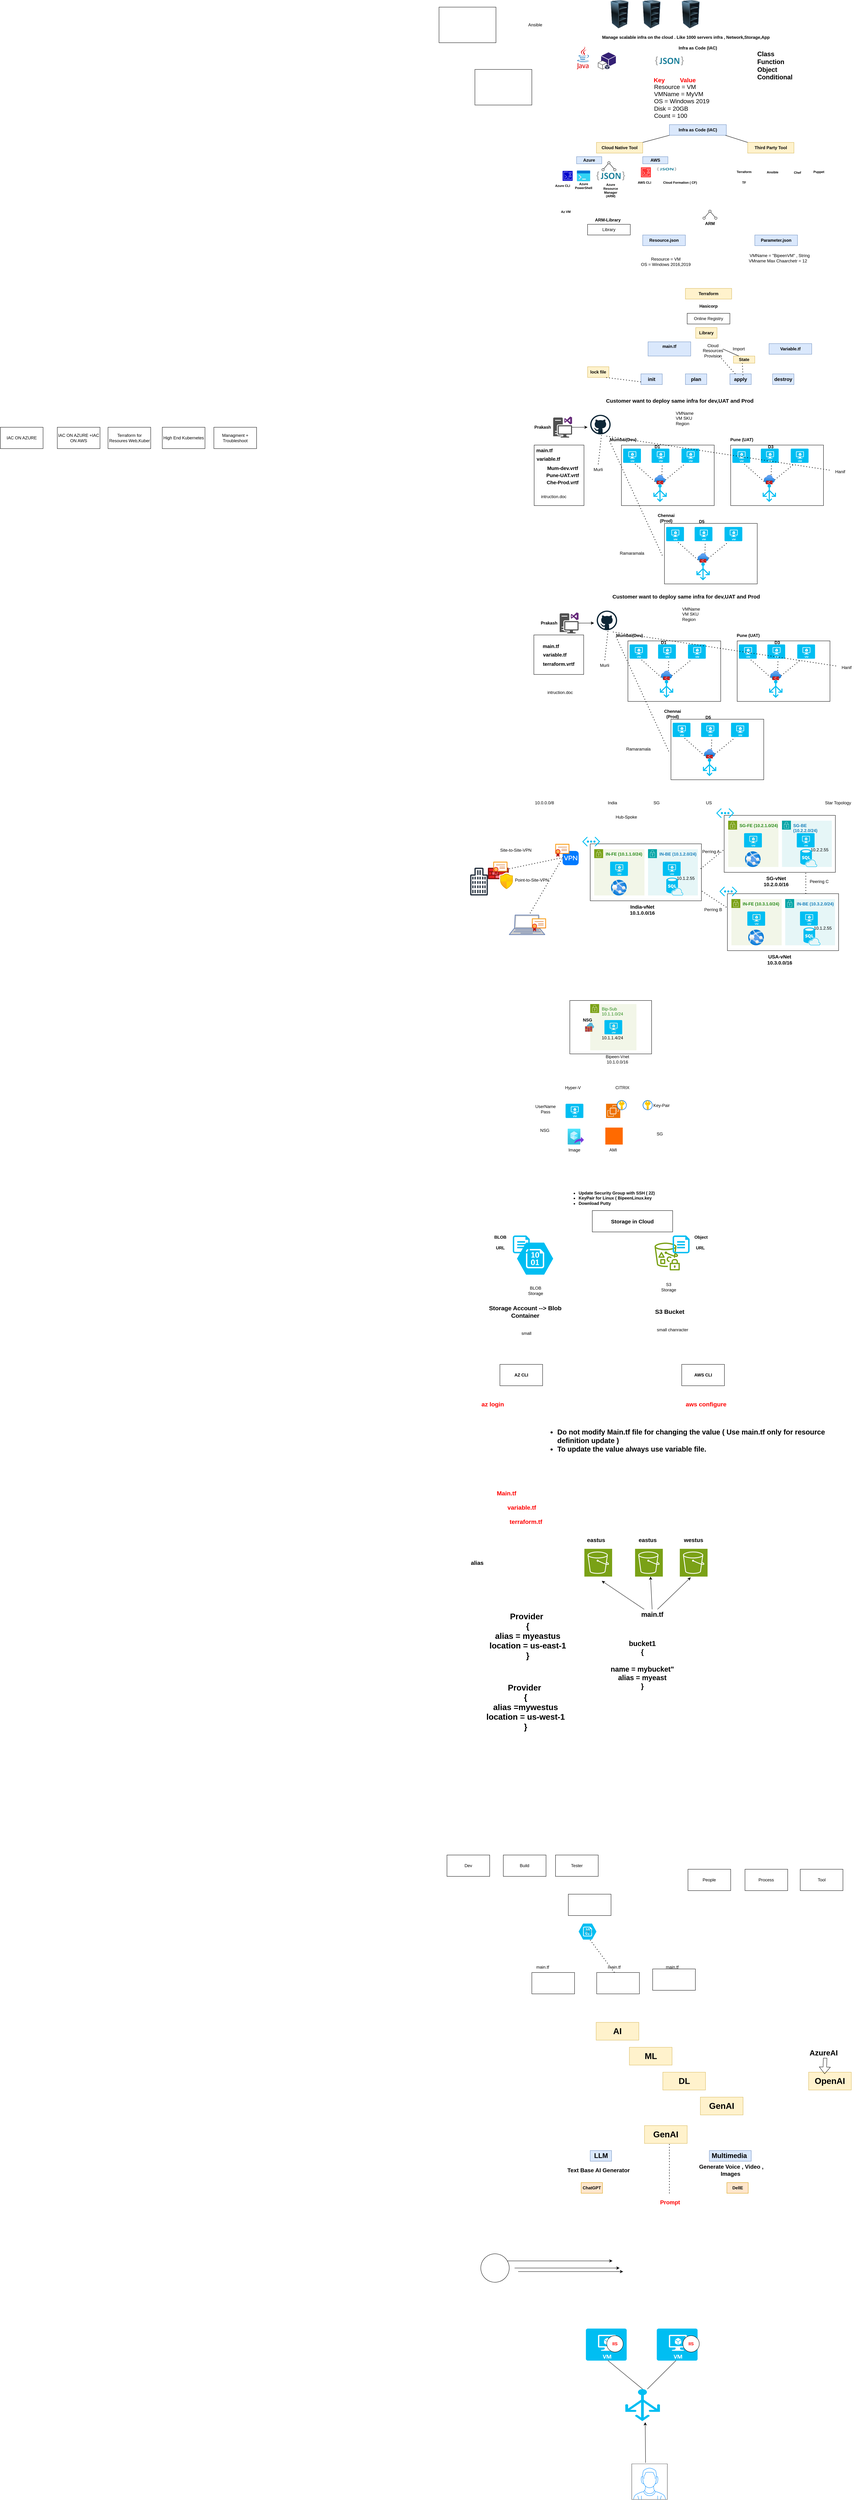 <mxfile version="25.0.1">
  <diagram name="Page-1" id="56IF6GBgs8jM8J7gt2Pm">
    <mxGraphModel dx="3080" dy="781" grid="1" gridSize="10" guides="1" tooltips="1" connect="1" arrows="1" fold="1" page="1" pageScale="1" pageWidth="827" pageHeight="1169" math="0" shadow="0">
      <root>
        <mxCell id="0" />
        <mxCell id="1" parent="0" />
        <mxCell id="rEFayn2Zkzk6ypcnSunD-1" value="" style="image;html=1;image=img/lib/clip_art/computers/Server_Rack_Empty_128x128.png" parent="1" vertex="1">
          <mxGeometry x="120" y="200" width="80" height="80" as="geometry" />
        </mxCell>
        <mxCell id="rEFayn2Zkzk6ypcnSunD-2" value="" style="image;html=1;image=img/lib/clip_art/computers/Server_Rack_Empty_128x128.png" parent="1" vertex="1">
          <mxGeometry x="320" y="200" width="80" height="80" as="geometry" />
        </mxCell>
        <mxCell id="rEFayn2Zkzk6ypcnSunD-3" value="" style="image;html=1;image=img/lib/clip_art/computers/Server_Rack_Empty_128x128.png" parent="1" vertex="1">
          <mxGeometry x="210" y="200" width="80" height="80" as="geometry" />
        </mxCell>
        <mxCell id="rEFayn2Zkzk6ypcnSunD-4" value="&lt;b&gt;Manage scalable infra on the cloud . Like 1000 servers infra , Network,Storage,App&lt;/b&gt;" style="text;html=1;align=left;verticalAlign=middle;whiteSpace=wrap;rounded=0;" parent="1" vertex="1">
          <mxGeometry x="109" y="290" width="491" height="30" as="geometry" />
        </mxCell>
        <mxCell id="rEFayn2Zkzk6ypcnSunD-5" value="" style="dashed=0;outlineConnect=0;html=1;align=center;labelPosition=center;verticalLabelPosition=bottom;verticalAlign=top;shape=mxgraph.weblogos.java" parent="1" vertex="1">
          <mxGeometry x="40" y="330" width="34.4" height="65" as="geometry" />
        </mxCell>
        <mxCell id="rEFayn2Zkzk6ypcnSunD-6" value="" style="outlineConnect=0;dashed=0;verticalLabelPosition=bottom;verticalAlign=top;align=center;html=1;shape=mxgraph.aws3.toolkit_for_eclipse;fillColor=#342074;gradientColor=none;" parent="1" vertex="1">
          <mxGeometry x="99.15" y="347" width="50.5" height="48" as="geometry" />
        </mxCell>
        <mxCell id="rEFayn2Zkzk6ypcnSunD-7" value="Infra as Code (IAC)" style="text;html=1;align=center;verticalAlign=middle;whiteSpace=wrap;rounded=0;fontStyle=1" parent="1" vertex="1">
          <mxGeometry x="300" y="320" width="160" height="30" as="geometry" />
        </mxCell>
        <mxCell id="rEFayn2Zkzk6ypcnSunD-8" value="Resource = VM&lt;div&gt;VMName = MyVM&lt;/div&gt;&lt;div&gt;OS = Windows 2019&lt;/div&gt;&lt;div&gt;Disk = 20GB&lt;/div&gt;&lt;div&gt;Count = 100&lt;/div&gt;" style="text;html=1;align=left;verticalAlign=middle;whiteSpace=wrap;rounded=0;fontSize=17;" parent="1" vertex="1">
          <mxGeometry x="255" y="470" width="250" height="30" as="geometry" />
        </mxCell>
        <mxCell id="rEFayn2Zkzk6ypcnSunD-9" value="Key&amp;nbsp; &amp;nbsp; &amp;nbsp; &amp;nbsp; &amp;nbsp;Value" style="text;html=1;align=center;verticalAlign=middle;whiteSpace=wrap;rounded=0;fontStyle=1;fontSize=17;fontColor=#FF0000;" parent="1" vertex="1">
          <mxGeometry x="225" y="411" width="180" height="30" as="geometry" />
        </mxCell>
        <mxCell id="rEFayn2Zkzk6ypcnSunD-10" value="" style="dashed=0;outlineConnect=0;html=1;align=center;labelPosition=center;verticalLabelPosition=bottom;verticalAlign=top;shape=mxgraph.weblogos.json_2" parent="1" vertex="1">
          <mxGeometry x="260" y="358.4" width="80.4" height="25.2" as="geometry" />
        </mxCell>
        <mxCell id="rEFayn2Zkzk6ypcnSunD-11" value="" style="shape=image;html=1;verticalAlign=top;verticalLabelPosition=bottom;labelBackgroundColor=#ffffff;imageAspect=0;aspect=fixed;image=https://cdn1.iconfinder.com/data/icons/hawcons/32/699266-icon-38-file-yml-128.png" parent="1" vertex="1">
          <mxGeometry x="410" y="331" width="80" height="80" as="geometry" />
        </mxCell>
        <mxCell id="rEFayn2Zkzk6ypcnSunD-12" value="Infra as Code (IAC)" style="text;html=1;align=center;verticalAlign=middle;whiteSpace=wrap;rounded=0;fontStyle=1;fillColor=#dae8fc;strokeColor=#6c8ebf;" parent="1" vertex="1">
          <mxGeometry x="300" y="550" width="160" height="30" as="geometry" />
        </mxCell>
        <mxCell id="rEFayn2Zkzk6ypcnSunD-13" value="Cloud Native Tool" style="text;html=1;align=center;verticalAlign=middle;whiteSpace=wrap;rounded=0;fillColor=#fff2cc;strokeColor=#d6b656;fontStyle=1" parent="1" vertex="1">
          <mxGeometry x="95" y="600" width="130" height="30" as="geometry" />
        </mxCell>
        <mxCell id="rEFayn2Zkzk6ypcnSunD-14" value="Third Party Tool" style="text;html=1;align=center;verticalAlign=middle;whiteSpace=wrap;rounded=0;fillColor=#fff2cc;strokeColor=#d6b656;fontStyle=1" parent="1" vertex="1">
          <mxGeometry x="520" y="600" width="130" height="30" as="geometry" />
        </mxCell>
        <mxCell id="rEFayn2Zkzk6ypcnSunD-15" value="Azure" style="text;html=1;align=center;verticalAlign=middle;whiteSpace=wrap;rounded=0;fontStyle=1;fillColor=#dae8fc;strokeColor=#6c8ebf;" parent="1" vertex="1">
          <mxGeometry x="39.15" y="640" width="70.85" height="20" as="geometry" />
        </mxCell>
        <mxCell id="rEFayn2Zkzk6ypcnSunD-16" value="" style="sketch=0;points=[[0,0,0],[0.25,0,0],[0.5,0,0],[0.75,0,0],[1,0,0],[0,1,0],[0.25,1,0],[0.5,1,0],[0.75,1,0],[1,1,0],[0,0.25,0],[0,0.5,0],[0,0.75,0],[1,0.25,0],[1,0.5,0],[1,0.75,0]];outlineConnect=0;fontColor=#232F3E;fillColor=#0000CC;strokeColor=#ffffff;dashed=0;verticalLabelPosition=bottom;verticalAlign=top;align=center;html=1;fontSize=12;fontStyle=0;aspect=fixed;shape=mxgraph.aws4.resourceIcon;resIcon=mxgraph.aws4.genomics_cli;" parent="1" vertex="1">
          <mxGeometry y="680" width="28" height="28" as="geometry" />
        </mxCell>
        <mxCell id="rEFayn2Zkzk6ypcnSunD-17" value="" style="image;aspect=fixed;html=1;points=[];align=center;fontSize=12;image=img/lib/azure2/general/Powershell.svg;" parent="1" vertex="1">
          <mxGeometry x="40" y="679" width="37.5" height="30" as="geometry" />
        </mxCell>
        <mxCell id="rEFayn2Zkzk6ypcnSunD-18" value="" style="dashed=0;outlineConnect=0;html=1;align=center;labelPosition=center;verticalLabelPosition=bottom;verticalAlign=top;shape=mxgraph.weblogos.json_2" parent="1" vertex="1">
          <mxGeometry x="95" y="681.4" width="80.4" height="25.2" as="geometry" />
        </mxCell>
        <mxCell id="rEFayn2Zkzk6ypcnSunD-19" value="" style="verticalLabelPosition=bottom;outlineConnect=0;align=center;dashed=0;html=1;verticalAlign=top;shape=mxgraph.pid.misc.loading_arm;pointerEvents=1;" parent="1" vertex="1">
          <mxGeometry x="110.2" y="654" width="39.8" height="26" as="geometry" />
        </mxCell>
        <mxCell id="rEFayn2Zkzk6ypcnSunD-20" value="Azure CLI" style="text;html=1;align=center;verticalAlign=middle;whiteSpace=wrap;rounded=0;fontStyle=1;fontSize=9;" parent="1" vertex="1">
          <mxGeometry x="-30" y="706.6" width="60" height="30" as="geometry" />
        </mxCell>
        <mxCell id="rEFayn2Zkzk6ypcnSunD-21" value="Azure PowerShell" style="text;html=1;align=center;verticalAlign=middle;whiteSpace=wrap;rounded=0;fontStyle=1;fontSize=9;" parent="1" vertex="1">
          <mxGeometry x="28.75" y="706.6" width="60" height="30" as="geometry" />
        </mxCell>
        <mxCell id="rEFayn2Zkzk6ypcnSunD-22" value="Azure Resource Manager (ARM)" style="text;html=1;align=center;verticalAlign=middle;whiteSpace=wrap;rounded=0;fontStyle=1;fontSize=9;" parent="1" vertex="1">
          <mxGeometry x="105.2" y="720" width="60" height="30" as="geometry" />
        </mxCell>
        <mxCell id="rEFayn2Zkzk6ypcnSunD-23" value="AWS" style="text;html=1;align=center;verticalAlign=middle;whiteSpace=wrap;rounded=0;fontStyle=1;fillColor=#dae8fc;strokeColor=#6c8ebf;" parent="1" vertex="1">
          <mxGeometry x="225" y="640" width="70.85" height="20" as="geometry" />
        </mxCell>
        <mxCell id="rEFayn2Zkzk6ypcnSunD-24" value="" style="sketch=0;points=[[0,0,0],[0.25,0,0],[0.5,0,0],[0.75,0,0],[1,0,0],[0,1,0],[0.25,1,0],[0.5,1,0],[0.75,1,0],[1,1,0],[0,0.25,0],[0,0.5,0],[0,0.75,0],[1,0.25,0],[1,0.5,0],[1,0.75,0]];outlineConnect=0;fontColor=#232F3E;fillColor=#FF3333;strokeColor=#ffffff;dashed=0;verticalLabelPosition=bottom;verticalAlign=top;align=center;html=1;fontSize=12;fontStyle=0;aspect=fixed;shape=mxgraph.aws4.resourceIcon;resIcon=mxgraph.aws4.genomics_cli;" parent="1" vertex="1">
          <mxGeometry x="220" y="670" width="28" height="28" as="geometry" />
        </mxCell>
        <mxCell id="rEFayn2Zkzk6ypcnSunD-25" value="AWS CLI" style="text;html=1;align=center;verticalAlign=middle;whiteSpace=wrap;rounded=0;fontStyle=1;fontSize=9;fillColor=default;" parent="1" vertex="1">
          <mxGeometry x="200" y="698" width="60" height="30" as="geometry" />
        </mxCell>
        <mxCell id="rEFayn2Zkzk6ypcnSunD-26" value="" style="dashed=0;outlineConnect=0;html=1;align=center;labelPosition=center;verticalLabelPosition=bottom;verticalAlign=top;shape=mxgraph.weblogos.json_2" parent="1" vertex="1">
          <mxGeometry x="265" y="670" width="55" height="10" as="geometry" />
        </mxCell>
        <mxCell id="rEFayn2Zkzk6ypcnSunD-27" value="" style="shape=image;html=1;verticalAlign=top;verticalLabelPosition=bottom;labelBackgroundColor=#ffffff;imageAspect=0;aspect=fixed;image=https://cdn1.iconfinder.com/data/icons/hawcons/32/699266-icon-38-file-yml-128.png" parent="1" vertex="1">
          <mxGeometry x="320" y="645" width="60" height="60" as="geometry" />
        </mxCell>
        <mxCell id="rEFayn2Zkzk6ypcnSunD-28" value="Cloud Formation ( CF)" style="text;html=1;align=center;verticalAlign=middle;whiteSpace=wrap;rounded=0;fontStyle=1;fontSize=9;fillColor=default;" parent="1" vertex="1">
          <mxGeometry x="280.4" y="698" width="99.6" height="30" as="geometry" />
        </mxCell>
        <mxCell id="rEFayn2Zkzk6ypcnSunD-29" value="Terraform" style="text;html=1;align=center;verticalAlign=middle;whiteSpace=wrap;rounded=0;fontStyle=1;fontSize=9;fillColor=default;" parent="1" vertex="1">
          <mxGeometry x="480" y="668" width="60" height="30" as="geometry" />
        </mxCell>
        <mxCell id="rEFayn2Zkzk6ypcnSunD-30" value="TF" style="text;html=1;align=center;verticalAlign=middle;whiteSpace=wrap;rounded=0;fontStyle=1;fontSize=9;fillColor=default;" parent="1" vertex="1">
          <mxGeometry x="480" y="698" width="60" height="30" as="geometry" />
        </mxCell>
        <mxCell id="rEFayn2Zkzk6ypcnSunD-31" value="Ansible" style="text;html=1;align=center;verticalAlign=middle;whiteSpace=wrap;rounded=0;fontStyle=1;fontSize=9;fillColor=default;" parent="1" vertex="1">
          <mxGeometry x="560" y="669" width="60" height="30" as="geometry" />
        </mxCell>
        <mxCell id="rEFayn2Zkzk6ypcnSunD-32" value="Chef" style="text;html=1;align=center;verticalAlign=middle;whiteSpace=wrap;rounded=0;fontStyle=1;fontSize=9;fillColor=default;" parent="1" vertex="1">
          <mxGeometry x="630" y="670" width="60" height="30" as="geometry" />
        </mxCell>
        <mxCell id="rEFayn2Zkzk6ypcnSunD-33" value="Puppet" style="text;html=1;align=center;verticalAlign=middle;whiteSpace=wrap;rounded=0;fontStyle=1;fontSize=9;fillColor=default;" parent="1" vertex="1">
          <mxGeometry x="690" y="668" width="60" height="30" as="geometry" />
        </mxCell>
        <mxCell id="rEFayn2Zkzk6ypcnSunD-34" value="" style="verticalLabelPosition=bottom;outlineConnect=0;align=center;dashed=0;html=1;verticalAlign=top;shape=mxgraph.pid.misc.loading_arm;pointerEvents=1;" parent="1" vertex="1">
          <mxGeometry x="394.1" y="790" width="39.8" height="26" as="geometry" />
        </mxCell>
        <mxCell id="rEFayn2Zkzk6ypcnSunD-35" value="ARM" style="text;html=1;align=center;verticalAlign=middle;whiteSpace=wrap;rounded=0;fontStyle=1" parent="1" vertex="1">
          <mxGeometry x="384" y="816" width="60" height="24" as="geometry" />
        </mxCell>
        <mxCell id="rEFayn2Zkzk6ypcnSunD-36" value="Library" style="rounded=0;whiteSpace=wrap;html=1;" parent="1" vertex="1">
          <mxGeometry x="70.1" y="830" width="120" height="30" as="geometry" />
        </mxCell>
        <mxCell id="rEFayn2Zkzk6ypcnSunD-37" value="Az VM" style="text;html=1;align=center;verticalAlign=middle;whiteSpace=wrap;rounded=0;fontStyle=1;fontSize=9;" parent="1" vertex="1">
          <mxGeometry x="-20.85" y="780" width="60" height="30" as="geometry" />
        </mxCell>
        <mxCell id="rEFayn2Zkzk6ypcnSunD-38" value="ARM-Library" style="text;html=1;align=center;verticalAlign=middle;whiteSpace=wrap;rounded=0;fontStyle=1" parent="1" vertex="1">
          <mxGeometry x="74.4" y="806" width="105.6" height="24" as="geometry" />
        </mxCell>
        <mxCell id="rEFayn2Zkzk6ypcnSunD-39" value="Resource.json" style="rounded=0;whiteSpace=wrap;html=1;fillColor=#dae8fc;strokeColor=#6c8ebf;fontStyle=1" parent="1" vertex="1">
          <mxGeometry x="225" y="860" width="120" height="30" as="geometry" />
        </mxCell>
        <mxCell id="rEFayn2Zkzk6ypcnSunD-40" value="Resource = VM&lt;div&gt;OS = Windows 2016,2019&lt;/div&gt;" style="text;html=1;align=center;verticalAlign=middle;whiteSpace=wrap;rounded=0;" parent="1" vertex="1">
          <mxGeometry x="210" y="920" width="160" height="30" as="geometry" />
        </mxCell>
        <mxCell id="rEFayn2Zkzk6ypcnSunD-41" value="Parameter.json" style="rounded=0;whiteSpace=wrap;html=1;fillColor=#dae8fc;strokeColor=#6c8ebf;fontStyle=1" parent="1" vertex="1">
          <mxGeometry x="540" y="860" width="120" height="30" as="geometry" />
        </mxCell>
        <mxCell id="rEFayn2Zkzk6ypcnSunD-42" value="VMName = &quot;BipeenVM&quot; , String&lt;div&gt;VMname Max Chaarchetr = 12&amp;nbsp; &amp;nbsp;&lt;/div&gt;" style="text;html=1;align=center;verticalAlign=middle;whiteSpace=wrap;rounded=0;" parent="1" vertex="1">
          <mxGeometry x="520" y="910" width="180" height="30" as="geometry" />
        </mxCell>
        <mxCell id="rEFayn2Zkzk6ypcnSunD-43" value="Terraform" style="text;html=1;align=center;verticalAlign=middle;whiteSpace=wrap;rounded=0;fillColor=#fff2cc;strokeColor=#d6b656;fontStyle=1" parent="1" vertex="1">
          <mxGeometry x="345" y="1010" width="130" height="30" as="geometry" />
        </mxCell>
        <mxCell id="rEFayn2Zkzk6ypcnSunD-44" value="Hasicorp" style="text;html=1;align=center;verticalAlign=middle;whiteSpace=wrap;rounded=0;fontStyle=1" parent="1" vertex="1">
          <mxGeometry x="380" y="1050" width="60" height="20" as="geometry" />
        </mxCell>
        <mxCell id="rEFayn2Zkzk6ypcnSunD-45" value="Online Registry" style="rounded=0;whiteSpace=wrap;html=1;" parent="1" vertex="1">
          <mxGeometry x="350" y="1080" width="120" height="30" as="geometry" />
        </mxCell>
        <mxCell id="rEFayn2Zkzk6ypcnSunD-46" value="Library" style="text;html=1;align=center;verticalAlign=middle;whiteSpace=wrap;rounded=0;fontStyle=1;fillColor=#fff2cc;strokeColor=#d6b656;" parent="1" vertex="1">
          <mxGeometry x="373.9" y="1120" width="60" height="30" as="geometry" />
        </mxCell>
        <mxCell id="rEFayn2Zkzk6ypcnSunD-47" value="main.tf&lt;div&gt;&lt;br&gt;&lt;/div&gt;" style="rounded=0;whiteSpace=wrap;html=1;fillColor=#dae8fc;strokeColor=#6c8ebf;fontStyle=1" parent="1" vertex="1">
          <mxGeometry x="240" y="1160" width="120" height="40" as="geometry" />
        </mxCell>
        <mxCell id="rEFayn2Zkzk6ypcnSunD-48" value="Variable.tf" style="rounded=0;whiteSpace=wrap;html=1;fillColor=#dae8fc;strokeColor=#6c8ebf;fontStyle=1" parent="1" vertex="1">
          <mxGeometry x="580" y="1165" width="120" height="30" as="geometry" />
        </mxCell>
        <mxCell id="rEFayn2Zkzk6ypcnSunD-49" value="init" style="text;html=1;align=center;verticalAlign=middle;whiteSpace=wrap;rounded=0;fontStyle=1;fontSize=14;fillColor=#dae8fc;strokeColor=#6c8ebf;" parent="1" vertex="1">
          <mxGeometry x="220" y="1250" width="60" height="30" as="geometry" />
        </mxCell>
        <mxCell id="rEFayn2Zkzk6ypcnSunD-50" value="lock file" style="text;html=1;align=center;verticalAlign=middle;whiteSpace=wrap;rounded=0;fontStyle=1;fillColor=#fff2cc;strokeColor=#d6b656;" parent="1" vertex="1">
          <mxGeometry x="70.1" y="1230" width="60" height="30" as="geometry" />
        </mxCell>
        <mxCell id="rEFayn2Zkzk6ypcnSunD-51" value="" style="endArrow=none;dashed=1;html=1;dashPattern=1 3;strokeWidth=2;rounded=0;exitX=0;exitY=0.75;exitDx=0;exitDy=0;" parent="1" source="rEFayn2Zkzk6ypcnSunD-49" edge="1">
          <mxGeometry width="50" height="50" relative="1" as="geometry">
            <mxPoint x="70" y="1310" as="sourcePoint" />
            <mxPoint x="120" y="1260" as="targetPoint" />
          </mxGeometry>
        </mxCell>
        <mxCell id="rEFayn2Zkzk6ypcnSunD-52" value="plan" style="text;html=1;align=center;verticalAlign=middle;whiteSpace=wrap;rounded=0;fontStyle=1;fontSize=14;fillColor=#dae8fc;strokeColor=#6c8ebf;" parent="1" vertex="1">
          <mxGeometry x="345" y="1250" width="60" height="30" as="geometry" />
        </mxCell>
        <mxCell id="rEFayn2Zkzk6ypcnSunD-53" value="apply" style="text;html=1;align=center;verticalAlign=middle;whiteSpace=wrap;rounded=0;fontStyle=1;fontSize=14;fillColor=#dae8fc;strokeColor=#6c8ebf;" parent="1" vertex="1">
          <mxGeometry x="470" y="1250" width="60" height="30" as="geometry" />
        </mxCell>
        <mxCell id="rEFayn2Zkzk6ypcnSunD-54" value="destroy" style="text;html=1;align=center;verticalAlign=middle;whiteSpace=wrap;rounded=0;fontStyle=1;fontSize=14;fillColor=#dae8fc;strokeColor=#6c8ebf;" parent="1" vertex="1">
          <mxGeometry x="590" y="1250" width="60" height="30" as="geometry" />
        </mxCell>
        <mxCell id="rEFayn2Zkzk6ypcnSunD-55" value="" style="endArrow=none;dashed=1;html=1;dashPattern=1 3;strokeWidth=2;rounded=0;" parent="1" edge="1">
          <mxGeometry width="50" height="50" relative="1" as="geometry">
            <mxPoint x="485" y="1250" as="sourcePoint" />
            <mxPoint x="440" y="1200" as="targetPoint" />
          </mxGeometry>
        </mxCell>
        <mxCell id="rEFayn2Zkzk6ypcnSunD-56" value="Cloud Resources Provision" style="text;html=1;align=center;verticalAlign=middle;whiteSpace=wrap;rounded=0;" parent="1" vertex="1">
          <mxGeometry x="380" y="1170" width="85" height="30" as="geometry" />
        </mxCell>
        <mxCell id="rEFayn2Zkzk6ypcnSunD-57" value="State" style="text;html=1;align=center;verticalAlign=middle;whiteSpace=wrap;rounded=0;fontStyle=1;fillColor=#fff2cc;strokeColor=#d6b656;" parent="1" vertex="1">
          <mxGeometry x="480" y="1200" width="60" height="20" as="geometry" />
        </mxCell>
        <mxCell id="rEFayn2Zkzk6ypcnSunD-58" value="" style="endArrow=none;dashed=1;html=1;dashPattern=1 3;strokeWidth=2;rounded=0;exitX=0.611;exitY=0.122;exitDx=0;exitDy=0;exitPerimeter=0;" parent="1" source="rEFayn2Zkzk6ypcnSunD-53" edge="1">
          <mxGeometry width="50" height="50" relative="1" as="geometry">
            <mxPoint x="550" y="1270" as="sourcePoint" />
            <mxPoint x="505" y="1220" as="targetPoint" />
          </mxGeometry>
        </mxCell>
        <mxCell id="rEFayn2Zkzk6ypcnSunD-59" value="" style="endArrow=none;html=1;rounded=0;entryX=0.25;entryY=0;entryDx=0;entryDy=0;" parent="1" target="rEFayn2Zkzk6ypcnSunD-57" edge="1">
          <mxGeometry width="50" height="50" relative="1" as="geometry">
            <mxPoint x="450" y="1180" as="sourcePoint" />
            <mxPoint x="500" y="1130" as="targetPoint" />
          </mxGeometry>
        </mxCell>
        <mxCell id="rEFayn2Zkzk6ypcnSunD-60" value="Import" style="text;html=1;align=center;verticalAlign=middle;whiteSpace=wrap;rounded=0;" parent="1" vertex="1">
          <mxGeometry x="465" y="1165" width="60" height="30" as="geometry" />
        </mxCell>
        <mxCell id="rEFayn2Zkzk6ypcnSunD-61" value="IAC ON AZURE" style="rounded=0;whiteSpace=wrap;html=1;" parent="1" vertex="1">
          <mxGeometry x="-1580" y="1400" width="120" height="60" as="geometry" />
        </mxCell>
        <mxCell id="rEFayn2Zkzk6ypcnSunD-62" value="IAC ON AZURE +IAC ON AWS" style="rounded=0;whiteSpace=wrap;html=1;" parent="1" vertex="1">
          <mxGeometry x="-1420" y="1400" width="120" height="60" as="geometry" />
        </mxCell>
        <mxCell id="rEFayn2Zkzk6ypcnSunD-63" value="Terraform for Resoures Web,Kuber" style="rounded=0;whiteSpace=wrap;html=1;" parent="1" vertex="1">
          <mxGeometry x="-1277.5" y="1400" width="120" height="60" as="geometry" />
        </mxCell>
        <mxCell id="rEFayn2Zkzk6ypcnSunD-64" value="High End Kubernetes" style="rounded=0;whiteSpace=wrap;html=1;" parent="1" vertex="1">
          <mxGeometry x="-1125" y="1400" width="120" height="60" as="geometry" />
        </mxCell>
        <mxCell id="rEFayn2Zkzk6ypcnSunD-65" value="Managment + Troubleshoot" style="rounded=0;whiteSpace=wrap;html=1;" parent="1" vertex="1">
          <mxGeometry x="-980" y="1400" width="120" height="60" as="geometry" />
        </mxCell>
        <mxCell id="t7Lu8igg_W2TaruH7jVd-1" value="" style="endArrow=none;html=1;rounded=0;entryX=0;entryY=1;entryDx=0;entryDy=0;" parent="1" target="rEFayn2Zkzk6ypcnSunD-12" edge="1">
          <mxGeometry width="50" height="50" relative="1" as="geometry">
            <mxPoint x="225" y="600" as="sourcePoint" />
            <mxPoint x="275" y="550" as="targetPoint" />
          </mxGeometry>
        </mxCell>
        <mxCell id="t7Lu8igg_W2TaruH7jVd-2" value="" style="endArrow=none;html=1;rounded=0;entryX=0;entryY=0;entryDx=0;entryDy=0;" parent="1" target="rEFayn2Zkzk6ypcnSunD-14" edge="1">
          <mxGeometry width="50" height="50" relative="1" as="geometry">
            <mxPoint x="457.5" y="580" as="sourcePoint" />
            <mxPoint x="532.5" y="560" as="targetPoint" />
          </mxGeometry>
        </mxCell>
        <mxCell id="t7Lu8igg_W2TaruH7jVd-3" value="Customer want to deploy same infra for dev,UAT and Prod&amp;nbsp;" style="text;html=1;align=left;verticalAlign=middle;whiteSpace=wrap;rounded=0;fontStyle=1;fontSize=15;" parent="1" vertex="1">
          <mxGeometry x="120" y="1310" width="509.9" height="30" as="geometry" />
        </mxCell>
        <mxCell id="t7Lu8igg_W2TaruH7jVd-4" value="" style="verticalLabelPosition=bottom;html=1;verticalAlign=top;align=center;strokeColor=none;fillColor=#00BEF2;shape=mxgraph.azure.virtual_machine;" parent="1" vertex="1">
          <mxGeometry x="170" y="1460" width="50" height="40" as="geometry" />
        </mxCell>
        <mxCell id="t7Lu8igg_W2TaruH7jVd-5" value="" style="verticalLabelPosition=bottom;html=1;verticalAlign=top;align=center;strokeColor=none;fillColor=#00BEF2;shape=mxgraph.azure.virtual_machine;" parent="1" vertex="1">
          <mxGeometry x="250" y="1460" width="50" height="40" as="geometry" />
        </mxCell>
        <mxCell id="t7Lu8igg_W2TaruH7jVd-6" value="" style="verticalLabelPosition=bottom;html=1;verticalAlign=top;align=center;strokeColor=none;fillColor=#00BEF2;shape=mxgraph.azure.virtual_machine;" parent="1" vertex="1">
          <mxGeometry x="334" y="1460" width="50" height="40" as="geometry" />
        </mxCell>
        <mxCell id="t7Lu8igg_W2TaruH7jVd-8" value="" style="verticalLabelPosition=bottom;html=1;verticalAlign=top;align=center;strokeColor=none;fillColor=#00BEF2;shape=mxgraph.azure.load_balancer_generic;pointerEvents=1;" parent="1" vertex="1">
          <mxGeometry x="255" y="1560" width="37.5" height="50" as="geometry" />
        </mxCell>
        <mxCell id="t7Lu8igg_W2TaruH7jVd-9" value="" style="endArrow=none;dashed=1;html=1;dashPattern=1 3;strokeWidth=2;rounded=0;exitX=0.267;exitY=-0.047;exitDx=0;exitDy=0;exitPerimeter=0;" parent="1" source="t7Lu8igg_W2TaruH7jVd-8" edge="1">
          <mxGeometry width="50" height="50" relative="1" as="geometry">
            <mxPoint x="150" y="1550" as="sourcePoint" />
            <mxPoint x="200" y="1500" as="targetPoint" />
          </mxGeometry>
        </mxCell>
        <mxCell id="t7Lu8igg_W2TaruH7jVd-10" value="" style="endArrow=none;dashed=1;html=1;dashPattern=1 3;strokeWidth=2;rounded=0;exitX=0.667;exitY=0;exitDx=0;exitDy=0;exitPerimeter=0;" parent="1" source="t7Lu8igg_W2TaruH7jVd-12" edge="1">
          <mxGeometry width="50" height="50" relative="1" as="geometry">
            <mxPoint x="345" y="1560" as="sourcePoint" />
            <mxPoint x="280" y="1502" as="targetPoint" />
          </mxGeometry>
        </mxCell>
        <mxCell id="t7Lu8igg_W2TaruH7jVd-11" value="" style="endArrow=none;dashed=1;html=1;dashPattern=1 3;strokeWidth=2;rounded=0;exitX=0.992;exitY=0.529;exitDx=0;exitDy=0;exitPerimeter=0;" parent="1" source="t7Lu8igg_W2TaruH7jVd-12" edge="1">
          <mxGeometry width="50" height="50" relative="1" as="geometry">
            <mxPoint x="345" y="1560" as="sourcePoint" />
            <mxPoint x="345" y="1502" as="targetPoint" />
          </mxGeometry>
        </mxCell>
        <mxCell id="t7Lu8igg_W2TaruH7jVd-13" value="" style="endArrow=none;dashed=1;html=1;dashPattern=1 3;strokeWidth=2;rounded=0;exitX=0.667;exitY=0;exitDx=0;exitDy=0;exitPerimeter=0;" parent="1" source="t7Lu8igg_W2TaruH7jVd-8" target="t7Lu8igg_W2TaruH7jVd-12" edge="1">
          <mxGeometry width="50" height="50" relative="1" as="geometry">
            <mxPoint x="280" y="1560" as="sourcePoint" />
            <mxPoint x="280" y="1502" as="targetPoint" />
          </mxGeometry>
        </mxCell>
        <mxCell id="t7Lu8igg_W2TaruH7jVd-12" value="" style="image;aspect=fixed;html=1;points=[];align=center;fontSize=12;image=img/lib/azure2/networking/Firewalls.svg;" parent="1" vertex="1">
          <mxGeometry x="258.25" y="1533.8" width="31" height="26.2" as="geometry" />
        </mxCell>
        <mxCell id="t7Lu8igg_W2TaruH7jVd-14" value="" style="rounded=0;whiteSpace=wrap;html=1;fillColor=none;" parent="1" vertex="1">
          <mxGeometry x="165.2" y="1450" width="260.75" height="170" as="geometry" />
        </mxCell>
        <mxCell id="t7Lu8igg_W2TaruH7jVd-15" value="Mumbai(Dev)" style="text;html=1;align=center;verticalAlign=middle;whiteSpace=wrap;rounded=0;fontStyle=1" parent="1" vertex="1">
          <mxGeometry x="140" y="1420" width="60" height="30" as="geometry" />
        </mxCell>
        <mxCell id="t7Lu8igg_W2TaruH7jVd-16" value="" style="verticalLabelPosition=bottom;html=1;verticalAlign=top;align=center;strokeColor=none;fillColor=#00BEF2;shape=mxgraph.azure.virtual_machine;" parent="1" vertex="1">
          <mxGeometry x="477.03" y="1460" width="50" height="40" as="geometry" />
        </mxCell>
        <mxCell id="t7Lu8igg_W2TaruH7jVd-17" value="" style="verticalLabelPosition=bottom;html=1;verticalAlign=top;align=center;strokeColor=none;fillColor=#00BEF2;shape=mxgraph.azure.virtual_machine;" parent="1" vertex="1">
          <mxGeometry x="557.03" y="1460" width="50" height="40" as="geometry" />
        </mxCell>
        <mxCell id="t7Lu8igg_W2TaruH7jVd-18" value="" style="verticalLabelPosition=bottom;html=1;verticalAlign=top;align=center;strokeColor=none;fillColor=#00BEF2;shape=mxgraph.azure.virtual_machine;" parent="1" vertex="1">
          <mxGeometry x="641.03" y="1460" width="50" height="40" as="geometry" />
        </mxCell>
        <mxCell id="t7Lu8igg_W2TaruH7jVd-19" value="" style="verticalLabelPosition=bottom;html=1;verticalAlign=top;align=center;strokeColor=none;fillColor=#00BEF2;shape=mxgraph.azure.load_balancer_generic;pointerEvents=1;" parent="1" vertex="1">
          <mxGeometry x="562.03" y="1560" width="37.5" height="50" as="geometry" />
        </mxCell>
        <mxCell id="t7Lu8igg_W2TaruH7jVd-20" value="" style="endArrow=none;dashed=1;html=1;dashPattern=1 3;strokeWidth=2;rounded=0;exitX=0.267;exitY=-0.047;exitDx=0;exitDy=0;exitPerimeter=0;" parent="1" source="t7Lu8igg_W2TaruH7jVd-19" edge="1">
          <mxGeometry width="50" height="50" relative="1" as="geometry">
            <mxPoint x="457.03" y="1550" as="sourcePoint" />
            <mxPoint x="507.03" y="1500" as="targetPoint" />
          </mxGeometry>
        </mxCell>
        <mxCell id="t7Lu8igg_W2TaruH7jVd-21" value="" style="endArrow=none;dashed=1;html=1;dashPattern=1 3;strokeWidth=2;rounded=0;exitX=0.667;exitY=0;exitDx=0;exitDy=0;exitPerimeter=0;" parent="1" source="t7Lu8igg_W2TaruH7jVd-24" edge="1">
          <mxGeometry width="50" height="50" relative="1" as="geometry">
            <mxPoint x="652.03" y="1560" as="sourcePoint" />
            <mxPoint x="587.03" y="1502" as="targetPoint" />
          </mxGeometry>
        </mxCell>
        <mxCell id="t7Lu8igg_W2TaruH7jVd-22" value="" style="endArrow=none;dashed=1;html=1;dashPattern=1 3;strokeWidth=2;rounded=0;exitX=0.992;exitY=0.529;exitDx=0;exitDy=0;exitPerimeter=0;" parent="1" source="t7Lu8igg_W2TaruH7jVd-24" edge="1">
          <mxGeometry width="50" height="50" relative="1" as="geometry">
            <mxPoint x="652.03" y="1560" as="sourcePoint" />
            <mxPoint x="652.03" y="1502" as="targetPoint" />
          </mxGeometry>
        </mxCell>
        <mxCell id="t7Lu8igg_W2TaruH7jVd-23" value="" style="endArrow=none;dashed=1;html=1;dashPattern=1 3;strokeWidth=2;rounded=0;exitX=0.667;exitY=0;exitDx=0;exitDy=0;exitPerimeter=0;" parent="1" source="t7Lu8igg_W2TaruH7jVd-19" target="t7Lu8igg_W2TaruH7jVd-24" edge="1">
          <mxGeometry width="50" height="50" relative="1" as="geometry">
            <mxPoint x="587.03" y="1560" as="sourcePoint" />
            <mxPoint x="587.03" y="1502" as="targetPoint" />
          </mxGeometry>
        </mxCell>
        <mxCell id="t7Lu8igg_W2TaruH7jVd-24" value="" style="image;aspect=fixed;html=1;points=[];align=center;fontSize=12;image=img/lib/azure2/networking/Firewalls.svg;" parent="1" vertex="1">
          <mxGeometry x="565.28" y="1533.8" width="31" height="26.2" as="geometry" />
        </mxCell>
        <mxCell id="t7Lu8igg_W2TaruH7jVd-25" value="" style="rounded=0;whiteSpace=wrap;html=1;fillColor=none;" parent="1" vertex="1">
          <mxGeometry x="472.23" y="1450" width="260.75" height="170" as="geometry" />
        </mxCell>
        <mxCell id="t7Lu8igg_W2TaruH7jVd-26" value="Pune (UAT)" style="text;html=1;align=center;verticalAlign=middle;whiteSpace=wrap;rounded=0;fontStyle=1" parent="1" vertex="1">
          <mxGeometry x="447.03" y="1420" width="112.97" height="30" as="geometry" />
        </mxCell>
        <mxCell id="t7Lu8igg_W2TaruH7jVd-39" value="" style="verticalLabelPosition=bottom;html=1;verticalAlign=top;align=center;strokeColor=none;fillColor=#00BEF2;shape=mxgraph.azure.virtual_machine;" parent="1" vertex="1">
          <mxGeometry x="290.93" y="1680" width="50" height="40" as="geometry" />
        </mxCell>
        <mxCell id="t7Lu8igg_W2TaruH7jVd-40" value="" style="verticalLabelPosition=bottom;html=1;verticalAlign=top;align=center;strokeColor=none;fillColor=#00BEF2;shape=mxgraph.azure.virtual_machine;" parent="1" vertex="1">
          <mxGeometry x="370.93" y="1680" width="50" height="40" as="geometry" />
        </mxCell>
        <mxCell id="t7Lu8igg_W2TaruH7jVd-41" value="" style="verticalLabelPosition=bottom;html=1;verticalAlign=top;align=center;strokeColor=none;fillColor=#00BEF2;shape=mxgraph.azure.virtual_machine;" parent="1" vertex="1">
          <mxGeometry x="454.93" y="1680" width="50" height="40" as="geometry" />
        </mxCell>
        <mxCell id="t7Lu8igg_W2TaruH7jVd-42" value="" style="verticalLabelPosition=bottom;html=1;verticalAlign=top;align=center;strokeColor=none;fillColor=#00BEF2;shape=mxgraph.azure.load_balancer_generic;pointerEvents=1;" parent="1" vertex="1">
          <mxGeometry x="375.93" y="1780" width="37.5" height="50" as="geometry" />
        </mxCell>
        <mxCell id="t7Lu8igg_W2TaruH7jVd-43" value="" style="endArrow=none;dashed=1;html=1;dashPattern=1 3;strokeWidth=2;rounded=0;exitX=0.267;exitY=-0.047;exitDx=0;exitDy=0;exitPerimeter=0;" parent="1" source="t7Lu8igg_W2TaruH7jVd-42" edge="1">
          <mxGeometry width="50" height="50" relative="1" as="geometry">
            <mxPoint x="270.93" y="1770" as="sourcePoint" />
            <mxPoint x="320.93" y="1720" as="targetPoint" />
          </mxGeometry>
        </mxCell>
        <mxCell id="t7Lu8igg_W2TaruH7jVd-44" value="" style="endArrow=none;dashed=1;html=1;dashPattern=1 3;strokeWidth=2;rounded=0;exitX=0.667;exitY=0;exitDx=0;exitDy=0;exitPerimeter=0;" parent="1" source="t7Lu8igg_W2TaruH7jVd-47" edge="1">
          <mxGeometry width="50" height="50" relative="1" as="geometry">
            <mxPoint x="465.93" y="1780" as="sourcePoint" />
            <mxPoint x="400.93" y="1722" as="targetPoint" />
          </mxGeometry>
        </mxCell>
        <mxCell id="t7Lu8igg_W2TaruH7jVd-45" value="" style="endArrow=none;dashed=1;html=1;dashPattern=1 3;strokeWidth=2;rounded=0;exitX=0.992;exitY=0.529;exitDx=0;exitDy=0;exitPerimeter=0;" parent="1" source="t7Lu8igg_W2TaruH7jVd-47" edge="1">
          <mxGeometry width="50" height="50" relative="1" as="geometry">
            <mxPoint x="465.93" y="1780" as="sourcePoint" />
            <mxPoint x="465.93" y="1722" as="targetPoint" />
          </mxGeometry>
        </mxCell>
        <mxCell id="t7Lu8igg_W2TaruH7jVd-46" value="" style="endArrow=none;dashed=1;html=1;dashPattern=1 3;strokeWidth=2;rounded=0;exitX=0.667;exitY=0;exitDx=0;exitDy=0;exitPerimeter=0;" parent="1" source="t7Lu8igg_W2TaruH7jVd-42" target="t7Lu8igg_W2TaruH7jVd-47" edge="1">
          <mxGeometry width="50" height="50" relative="1" as="geometry">
            <mxPoint x="400.93" y="1780" as="sourcePoint" />
            <mxPoint x="400.93" y="1722" as="targetPoint" />
          </mxGeometry>
        </mxCell>
        <mxCell id="t7Lu8igg_W2TaruH7jVd-47" value="" style="image;aspect=fixed;html=1;points=[];align=center;fontSize=12;image=img/lib/azure2/networking/Firewalls.svg;" parent="1" vertex="1">
          <mxGeometry x="379.18" y="1753.8" width="31" height="26.2" as="geometry" />
        </mxCell>
        <mxCell id="t7Lu8igg_W2TaruH7jVd-48" value="" style="rounded=0;whiteSpace=wrap;html=1;fillColor=none;" parent="1" vertex="1">
          <mxGeometry x="286.13" y="1670" width="260.75" height="170" as="geometry" />
        </mxCell>
        <mxCell id="t7Lu8igg_W2TaruH7jVd-49" value="Chennai (Prod)" style="text;html=1;align=center;verticalAlign=middle;whiteSpace=wrap;rounded=0;fontStyle=1" parent="1" vertex="1">
          <mxGeometry x="260.93" y="1640" width="60" height="30" as="geometry" />
        </mxCell>
        <mxCell id="t7Lu8igg_W2TaruH7jVd-50" value="D1" style="text;html=1;align=center;verticalAlign=middle;whiteSpace=wrap;rounded=0;fontStyle=1" parent="1" vertex="1">
          <mxGeometry x="235.85" y="1440" width="60" height="30" as="geometry" />
        </mxCell>
        <mxCell id="t7Lu8igg_W2TaruH7jVd-51" value="D3" style="text;html=1;align=center;verticalAlign=middle;whiteSpace=wrap;rounded=0;fontStyle=1" parent="1" vertex="1">
          <mxGeometry x="555" y="1440" width="60" height="30" as="geometry" />
        </mxCell>
        <mxCell id="t7Lu8igg_W2TaruH7jVd-52" value="D5" style="text;html=1;align=center;verticalAlign=middle;whiteSpace=wrap;rounded=0;fontStyle=1" parent="1" vertex="1">
          <mxGeometry x="360.93" y="1650" width="60" height="30" as="geometry" />
        </mxCell>
        <mxCell id="t7Lu8igg_W2TaruH7jVd-53" value="Murli" style="text;html=1;align=center;verticalAlign=middle;whiteSpace=wrap;rounded=0;" parent="1" vertex="1">
          <mxGeometry x="70.1" y="1503.8" width="60" height="30" as="geometry" />
        </mxCell>
        <mxCell id="t7Lu8igg_W2TaruH7jVd-54" value="Hanif" style="text;html=1;align=center;verticalAlign=middle;whiteSpace=wrap;rounded=0;" parent="1" vertex="1">
          <mxGeometry x="750" y="1510" width="60" height="30" as="geometry" />
        </mxCell>
        <mxCell id="t7Lu8igg_W2TaruH7jVd-55" value="Ramaramala" style="text;html=1;align=center;verticalAlign=middle;whiteSpace=wrap;rounded=0;" parent="1" vertex="1">
          <mxGeometry x="165.2" y="1739" width="60" height="30" as="geometry" />
        </mxCell>
        <mxCell id="t7Lu8igg_W2TaruH7jVd-56" value="" style="sketch=0;pointerEvents=1;shadow=0;dashed=0;html=1;strokeColor=none;fillColor=#505050;labelPosition=center;verticalLabelPosition=bottom;verticalAlign=top;outlineConnect=0;align=center;shape=mxgraph.office.devices.workstation_visual_studio;" parent="1" vertex="1">
          <mxGeometry x="-26.5" y="1370" width="53" height="59" as="geometry" />
        </mxCell>
        <mxCell id="t7Lu8igg_W2TaruH7jVd-57" value="Prakash" style="text;html=1;align=center;verticalAlign=middle;whiteSpace=wrap;rounded=0;fontStyle=1" parent="1" vertex="1">
          <mxGeometry x="-86.5" y="1384.5" width="60" height="30" as="geometry" />
        </mxCell>
        <mxCell id="t7Lu8igg_W2TaruH7jVd-58" value="VMName&amp;nbsp;&lt;div&gt;VM SKU&lt;/div&gt;&lt;div&gt;Region&lt;/div&gt;" style="text;html=1;align=left;verticalAlign=middle;whiteSpace=wrap;rounded=0;" parent="1" vertex="1">
          <mxGeometry x="315.93" y="1360" width="60" height="30" as="geometry" />
        </mxCell>
        <mxCell id="t7Lu8igg_W2TaruH7jVd-59" value="main.tf" style="text;html=1;align=center;verticalAlign=middle;whiteSpace=wrap;rounded=0;fontStyle=1;fontSize=14;" parent="1" vertex="1">
          <mxGeometry x="-80.85" y="1450" width="60" height="30" as="geometry" />
        </mxCell>
        <mxCell id="t7Lu8igg_W2TaruH7jVd-60" value="variable.tf" style="text;html=1;align=center;verticalAlign=middle;whiteSpace=wrap;rounded=0;fontStyle=1;fontSize=14;" parent="1" vertex="1">
          <mxGeometry x="-70" y="1473.8" width="60" height="30" as="geometry" />
        </mxCell>
        <mxCell id="t7Lu8igg_W2TaruH7jVd-61" value="Mum-dev.vrtf" style="text;html=1;align=center;verticalAlign=middle;whiteSpace=wrap;rounded=0;fontStyle=1;fontSize=14;" parent="1" vertex="1">
          <mxGeometry x="-50" y="1500" width="100" height="30" as="geometry" />
        </mxCell>
        <mxCell id="t7Lu8igg_W2TaruH7jVd-62" value="Pune-UAT.vrtf" style="text;html=1;align=center;verticalAlign=middle;whiteSpace=wrap;rounded=0;fontStyle=1;fontSize=14;" parent="1" vertex="1">
          <mxGeometry x="-50.0" y="1520" width="100" height="30" as="geometry" />
        </mxCell>
        <mxCell id="t7Lu8igg_W2TaruH7jVd-63" value="Che-Prod.vrtf" style="text;html=1;align=center;verticalAlign=middle;whiteSpace=wrap;rounded=0;fontStyle=1;fontSize=14;" parent="1" vertex="1">
          <mxGeometry x="-50.0" y="1540" width="100" height="30" as="geometry" />
        </mxCell>
        <mxCell id="t7Lu8igg_W2TaruH7jVd-64" value="" style="rounded=0;whiteSpace=wrap;html=1;fillColor=none;" parent="1" vertex="1">
          <mxGeometry x="-80" y="1450" width="140" height="170" as="geometry" />
        </mxCell>
        <mxCell id="t7Lu8igg_W2TaruH7jVd-65" value="" style="dashed=0;outlineConnect=0;html=1;align=center;labelPosition=center;verticalLabelPosition=bottom;verticalAlign=top;shape=mxgraph.weblogos.github" parent="1" vertex="1">
          <mxGeometry x="77.5" y="1365" width="57.4" height="55" as="geometry" />
        </mxCell>
        <mxCell id="t7Lu8igg_W2TaruH7jVd-66" value="" style="endArrow=classic;html=1;rounded=0;" parent="1" edge="1">
          <mxGeometry width="50" height="50" relative="1" as="geometry">
            <mxPoint x="26.5" y="1400" as="sourcePoint" />
            <mxPoint x="70" y="1400" as="targetPoint" />
          </mxGeometry>
        </mxCell>
        <mxCell id="t7Lu8igg_W2TaruH7jVd-67" value="" style="endArrow=none;dashed=1;html=1;dashPattern=1 3;strokeWidth=2;rounded=0;exitX=0.5;exitY=0;exitDx=0;exitDy=0;" parent="1" source="t7Lu8igg_W2TaruH7jVd-53" edge="1">
          <mxGeometry width="50" height="50" relative="1" as="geometry">
            <mxPoint x="60" y="1464.5" as="sourcePoint" />
            <mxPoint x="110" y="1414.5" as="targetPoint" />
          </mxGeometry>
        </mxCell>
        <mxCell id="t7Lu8igg_W2TaruH7jVd-68" value="" style="endArrow=none;dashed=1;html=1;dashPattern=1 3;strokeWidth=2;rounded=0;" parent="1" source="t7Lu8igg_W2TaruH7jVd-54" edge="1">
          <mxGeometry width="50" height="50" relative="1" as="geometry">
            <mxPoint x="110" y="1514" as="sourcePoint" />
            <mxPoint x="120" y="1424.5" as="targetPoint" />
          </mxGeometry>
        </mxCell>
        <mxCell id="t7Lu8igg_W2TaruH7jVd-69" value="" style="endArrow=none;dashed=1;html=1;dashPattern=1 3;strokeWidth=2;rounded=0;" parent="1" edge="1">
          <mxGeometry width="50" height="50" relative="1" as="geometry">
            <mxPoint x="280" y="1760" as="sourcePoint" />
            <mxPoint x="130" y="1434.5" as="targetPoint" />
          </mxGeometry>
        </mxCell>
        <mxCell id="t7Lu8igg_W2TaruH7jVd-70" value="intruction.doc" style="text;html=1;align=center;verticalAlign=middle;whiteSpace=wrap;rounded=0;" parent="1" vertex="1">
          <mxGeometry x="-70" y="1580" width="90" height="30" as="geometry" />
        </mxCell>
        <mxCell id="t7Lu8igg_W2TaruH7jVd-71" value="Customer want to deploy same infra for dev,UAT and Prod&amp;nbsp;" style="text;html=1;align=left;verticalAlign=middle;whiteSpace=wrap;rounded=0;fontStyle=1;fontSize=15;" parent="1" vertex="1">
          <mxGeometry x="138.25" y="1860" width="509.9" height="30" as="geometry" />
        </mxCell>
        <mxCell id="t7Lu8igg_W2TaruH7jVd-72" value="" style="verticalLabelPosition=bottom;html=1;verticalAlign=top;align=center;strokeColor=none;fillColor=#00BEF2;shape=mxgraph.azure.virtual_machine;" parent="1" vertex="1">
          <mxGeometry x="188.25" y="2010" width="50" height="40" as="geometry" />
        </mxCell>
        <mxCell id="t7Lu8igg_W2TaruH7jVd-73" value="" style="verticalLabelPosition=bottom;html=1;verticalAlign=top;align=center;strokeColor=none;fillColor=#00BEF2;shape=mxgraph.azure.virtual_machine;" parent="1" vertex="1">
          <mxGeometry x="268.25" y="2010" width="50" height="40" as="geometry" />
        </mxCell>
        <mxCell id="t7Lu8igg_W2TaruH7jVd-74" value="" style="verticalLabelPosition=bottom;html=1;verticalAlign=top;align=center;strokeColor=none;fillColor=#00BEF2;shape=mxgraph.azure.virtual_machine;" parent="1" vertex="1">
          <mxGeometry x="352.25" y="2010" width="50" height="40" as="geometry" />
        </mxCell>
        <mxCell id="t7Lu8igg_W2TaruH7jVd-75" value="" style="verticalLabelPosition=bottom;html=1;verticalAlign=top;align=center;strokeColor=none;fillColor=#00BEF2;shape=mxgraph.azure.load_balancer_generic;pointerEvents=1;" parent="1" vertex="1">
          <mxGeometry x="273.25" y="2110" width="37.5" height="50" as="geometry" />
        </mxCell>
        <mxCell id="t7Lu8igg_W2TaruH7jVd-76" value="" style="endArrow=none;dashed=1;html=1;dashPattern=1 3;strokeWidth=2;rounded=0;exitX=0.267;exitY=-0.047;exitDx=0;exitDy=0;exitPerimeter=0;" parent="1" source="t7Lu8igg_W2TaruH7jVd-75" edge="1">
          <mxGeometry width="50" height="50" relative="1" as="geometry">
            <mxPoint x="168.25" y="2100" as="sourcePoint" />
            <mxPoint x="218.25" y="2050" as="targetPoint" />
          </mxGeometry>
        </mxCell>
        <mxCell id="t7Lu8igg_W2TaruH7jVd-77" value="" style="endArrow=none;dashed=1;html=1;dashPattern=1 3;strokeWidth=2;rounded=0;exitX=0.667;exitY=0;exitDx=0;exitDy=0;exitPerimeter=0;" parent="1" source="t7Lu8igg_W2TaruH7jVd-80" edge="1">
          <mxGeometry width="50" height="50" relative="1" as="geometry">
            <mxPoint x="363.25" y="2110" as="sourcePoint" />
            <mxPoint x="298.25" y="2052" as="targetPoint" />
          </mxGeometry>
        </mxCell>
        <mxCell id="t7Lu8igg_W2TaruH7jVd-78" value="" style="endArrow=none;dashed=1;html=1;dashPattern=1 3;strokeWidth=2;rounded=0;exitX=0.992;exitY=0.529;exitDx=0;exitDy=0;exitPerimeter=0;" parent="1" source="t7Lu8igg_W2TaruH7jVd-80" edge="1">
          <mxGeometry width="50" height="50" relative="1" as="geometry">
            <mxPoint x="363.25" y="2110" as="sourcePoint" />
            <mxPoint x="363.25" y="2052" as="targetPoint" />
          </mxGeometry>
        </mxCell>
        <mxCell id="t7Lu8igg_W2TaruH7jVd-79" value="" style="endArrow=none;dashed=1;html=1;dashPattern=1 3;strokeWidth=2;rounded=0;exitX=0.667;exitY=0;exitDx=0;exitDy=0;exitPerimeter=0;" parent="1" source="t7Lu8igg_W2TaruH7jVd-75" target="t7Lu8igg_W2TaruH7jVd-80" edge="1">
          <mxGeometry width="50" height="50" relative="1" as="geometry">
            <mxPoint x="298.25" y="2110" as="sourcePoint" />
            <mxPoint x="298.25" y="2052" as="targetPoint" />
          </mxGeometry>
        </mxCell>
        <mxCell id="t7Lu8igg_W2TaruH7jVd-80" value="" style="image;aspect=fixed;html=1;points=[];align=center;fontSize=12;image=img/lib/azure2/networking/Firewalls.svg;" parent="1" vertex="1">
          <mxGeometry x="276.5" y="2083.8" width="31" height="26.2" as="geometry" />
        </mxCell>
        <mxCell id="t7Lu8igg_W2TaruH7jVd-81" value="" style="rounded=0;whiteSpace=wrap;html=1;fillColor=none;" parent="1" vertex="1">
          <mxGeometry x="183.45" y="2000" width="260.75" height="170" as="geometry" />
        </mxCell>
        <mxCell id="t7Lu8igg_W2TaruH7jVd-82" value="Mumbai(Dev)" style="text;html=1;align=center;verticalAlign=middle;whiteSpace=wrap;rounded=0;fontStyle=1" parent="1" vertex="1">
          <mxGeometry x="158.25" y="1970" width="60" height="30" as="geometry" />
        </mxCell>
        <mxCell id="t7Lu8igg_W2TaruH7jVd-83" value="" style="verticalLabelPosition=bottom;html=1;verticalAlign=top;align=center;strokeColor=none;fillColor=#00BEF2;shape=mxgraph.azure.virtual_machine;" parent="1" vertex="1">
          <mxGeometry x="495.28" y="2010" width="50" height="40" as="geometry" />
        </mxCell>
        <mxCell id="t7Lu8igg_W2TaruH7jVd-84" value="" style="verticalLabelPosition=bottom;html=1;verticalAlign=top;align=center;strokeColor=none;fillColor=#00BEF2;shape=mxgraph.azure.virtual_machine;" parent="1" vertex="1">
          <mxGeometry x="575.28" y="2010" width="50" height="40" as="geometry" />
        </mxCell>
        <mxCell id="t7Lu8igg_W2TaruH7jVd-85" value="" style="verticalLabelPosition=bottom;html=1;verticalAlign=top;align=center;strokeColor=none;fillColor=#00BEF2;shape=mxgraph.azure.virtual_machine;" parent="1" vertex="1">
          <mxGeometry x="659.28" y="2010" width="50" height="40" as="geometry" />
        </mxCell>
        <mxCell id="t7Lu8igg_W2TaruH7jVd-86" value="" style="verticalLabelPosition=bottom;html=1;verticalAlign=top;align=center;strokeColor=none;fillColor=#00BEF2;shape=mxgraph.azure.load_balancer_generic;pointerEvents=1;" parent="1" vertex="1">
          <mxGeometry x="580.28" y="2110" width="37.5" height="50" as="geometry" />
        </mxCell>
        <mxCell id="t7Lu8igg_W2TaruH7jVd-87" value="" style="endArrow=none;dashed=1;html=1;dashPattern=1 3;strokeWidth=2;rounded=0;exitX=0.267;exitY=-0.047;exitDx=0;exitDy=0;exitPerimeter=0;" parent="1" source="t7Lu8igg_W2TaruH7jVd-86" edge="1">
          <mxGeometry width="50" height="50" relative="1" as="geometry">
            <mxPoint x="475.28" y="2100" as="sourcePoint" />
            <mxPoint x="525.28" y="2050" as="targetPoint" />
          </mxGeometry>
        </mxCell>
        <mxCell id="t7Lu8igg_W2TaruH7jVd-88" value="" style="endArrow=none;dashed=1;html=1;dashPattern=1 3;strokeWidth=2;rounded=0;exitX=0.667;exitY=0;exitDx=0;exitDy=0;exitPerimeter=0;" parent="1" source="t7Lu8igg_W2TaruH7jVd-91" edge="1">
          <mxGeometry width="50" height="50" relative="1" as="geometry">
            <mxPoint x="670.28" y="2110" as="sourcePoint" />
            <mxPoint x="605.28" y="2052" as="targetPoint" />
          </mxGeometry>
        </mxCell>
        <mxCell id="t7Lu8igg_W2TaruH7jVd-89" value="" style="endArrow=none;dashed=1;html=1;dashPattern=1 3;strokeWidth=2;rounded=0;exitX=0.992;exitY=0.529;exitDx=0;exitDy=0;exitPerimeter=0;" parent="1" source="t7Lu8igg_W2TaruH7jVd-91" edge="1">
          <mxGeometry width="50" height="50" relative="1" as="geometry">
            <mxPoint x="670.28" y="2110" as="sourcePoint" />
            <mxPoint x="670.28" y="2052" as="targetPoint" />
          </mxGeometry>
        </mxCell>
        <mxCell id="t7Lu8igg_W2TaruH7jVd-90" value="" style="endArrow=none;dashed=1;html=1;dashPattern=1 3;strokeWidth=2;rounded=0;exitX=0.667;exitY=0;exitDx=0;exitDy=0;exitPerimeter=0;" parent="1" source="t7Lu8igg_W2TaruH7jVd-86" target="t7Lu8igg_W2TaruH7jVd-91" edge="1">
          <mxGeometry width="50" height="50" relative="1" as="geometry">
            <mxPoint x="605.28" y="2110" as="sourcePoint" />
            <mxPoint x="605.28" y="2052" as="targetPoint" />
          </mxGeometry>
        </mxCell>
        <mxCell id="t7Lu8igg_W2TaruH7jVd-91" value="" style="image;aspect=fixed;html=1;points=[];align=center;fontSize=12;image=img/lib/azure2/networking/Firewalls.svg;" parent="1" vertex="1">
          <mxGeometry x="583.53" y="2083.8" width="31" height="26.2" as="geometry" />
        </mxCell>
        <mxCell id="t7Lu8igg_W2TaruH7jVd-92" value="" style="rounded=0;whiteSpace=wrap;html=1;fillColor=none;" parent="1" vertex="1">
          <mxGeometry x="490.48" y="2000" width="260.75" height="170" as="geometry" />
        </mxCell>
        <mxCell id="t7Lu8igg_W2TaruH7jVd-93" value="Pune (UAT)" style="text;html=1;align=center;verticalAlign=middle;whiteSpace=wrap;rounded=0;fontStyle=1" parent="1" vertex="1">
          <mxGeometry x="465.28" y="1970" width="112.97" height="30" as="geometry" />
        </mxCell>
        <mxCell id="t7Lu8igg_W2TaruH7jVd-94" value="" style="verticalLabelPosition=bottom;html=1;verticalAlign=top;align=center;strokeColor=none;fillColor=#00BEF2;shape=mxgraph.azure.virtual_machine;" parent="1" vertex="1">
          <mxGeometry x="309.18" y="2230" width="50" height="40" as="geometry" />
        </mxCell>
        <mxCell id="t7Lu8igg_W2TaruH7jVd-95" value="" style="verticalLabelPosition=bottom;html=1;verticalAlign=top;align=center;strokeColor=none;fillColor=#00BEF2;shape=mxgraph.azure.virtual_machine;" parent="1" vertex="1">
          <mxGeometry x="389.18" y="2230" width="50" height="40" as="geometry" />
        </mxCell>
        <mxCell id="t7Lu8igg_W2TaruH7jVd-96" value="" style="verticalLabelPosition=bottom;html=1;verticalAlign=top;align=center;strokeColor=none;fillColor=#00BEF2;shape=mxgraph.azure.virtual_machine;" parent="1" vertex="1">
          <mxGeometry x="473.18" y="2230" width="50" height="40" as="geometry" />
        </mxCell>
        <mxCell id="t7Lu8igg_W2TaruH7jVd-97" value="" style="verticalLabelPosition=bottom;html=1;verticalAlign=top;align=center;strokeColor=none;fillColor=#00BEF2;shape=mxgraph.azure.load_balancer_generic;pointerEvents=1;" parent="1" vertex="1">
          <mxGeometry x="394.18" y="2330" width="37.5" height="50" as="geometry" />
        </mxCell>
        <mxCell id="t7Lu8igg_W2TaruH7jVd-98" value="" style="endArrow=none;dashed=1;html=1;dashPattern=1 3;strokeWidth=2;rounded=0;exitX=0.267;exitY=-0.047;exitDx=0;exitDy=0;exitPerimeter=0;" parent="1" source="t7Lu8igg_W2TaruH7jVd-97" edge="1">
          <mxGeometry width="50" height="50" relative="1" as="geometry">
            <mxPoint x="289.18" y="2320" as="sourcePoint" />
            <mxPoint x="339.18" y="2270" as="targetPoint" />
          </mxGeometry>
        </mxCell>
        <mxCell id="t7Lu8igg_W2TaruH7jVd-99" value="" style="endArrow=none;dashed=1;html=1;dashPattern=1 3;strokeWidth=2;rounded=0;exitX=0.667;exitY=0;exitDx=0;exitDy=0;exitPerimeter=0;" parent="1" source="t7Lu8igg_W2TaruH7jVd-102" edge="1">
          <mxGeometry width="50" height="50" relative="1" as="geometry">
            <mxPoint x="484.18" y="2330" as="sourcePoint" />
            <mxPoint x="419.18" y="2272" as="targetPoint" />
          </mxGeometry>
        </mxCell>
        <mxCell id="t7Lu8igg_W2TaruH7jVd-100" value="" style="endArrow=none;dashed=1;html=1;dashPattern=1 3;strokeWidth=2;rounded=0;exitX=0.992;exitY=0.529;exitDx=0;exitDy=0;exitPerimeter=0;" parent="1" source="t7Lu8igg_W2TaruH7jVd-102" edge="1">
          <mxGeometry width="50" height="50" relative="1" as="geometry">
            <mxPoint x="484.18" y="2330" as="sourcePoint" />
            <mxPoint x="484.18" y="2272" as="targetPoint" />
          </mxGeometry>
        </mxCell>
        <mxCell id="t7Lu8igg_W2TaruH7jVd-101" value="" style="endArrow=none;dashed=1;html=1;dashPattern=1 3;strokeWidth=2;rounded=0;exitX=0.667;exitY=0;exitDx=0;exitDy=0;exitPerimeter=0;" parent="1" source="t7Lu8igg_W2TaruH7jVd-97" target="t7Lu8igg_W2TaruH7jVd-102" edge="1">
          <mxGeometry width="50" height="50" relative="1" as="geometry">
            <mxPoint x="419.18" y="2330" as="sourcePoint" />
            <mxPoint x="419.18" y="2272" as="targetPoint" />
          </mxGeometry>
        </mxCell>
        <mxCell id="t7Lu8igg_W2TaruH7jVd-102" value="" style="image;aspect=fixed;html=1;points=[];align=center;fontSize=12;image=img/lib/azure2/networking/Firewalls.svg;" parent="1" vertex="1">
          <mxGeometry x="397.43" y="2303.8" width="31" height="26.2" as="geometry" />
        </mxCell>
        <mxCell id="t7Lu8igg_W2TaruH7jVd-103" value="" style="rounded=0;whiteSpace=wrap;html=1;fillColor=none;" parent="1" vertex="1">
          <mxGeometry x="304.38" y="2220" width="260.75" height="170" as="geometry" />
        </mxCell>
        <mxCell id="t7Lu8igg_W2TaruH7jVd-104" value="Chennai (Prod)" style="text;html=1;align=center;verticalAlign=middle;whiteSpace=wrap;rounded=0;fontStyle=1" parent="1" vertex="1">
          <mxGeometry x="279.18" y="2190" width="60" height="30" as="geometry" />
        </mxCell>
        <mxCell id="t7Lu8igg_W2TaruH7jVd-105" value="D1" style="text;html=1;align=center;verticalAlign=middle;whiteSpace=wrap;rounded=0;fontStyle=1" parent="1" vertex="1">
          <mxGeometry x="254.1" y="1990" width="60" height="30" as="geometry" />
        </mxCell>
        <mxCell id="t7Lu8igg_W2TaruH7jVd-106" value="D3" style="text;html=1;align=center;verticalAlign=middle;whiteSpace=wrap;rounded=0;fontStyle=1" parent="1" vertex="1">
          <mxGeometry x="573.25" y="1990" width="60" height="30" as="geometry" />
        </mxCell>
        <mxCell id="t7Lu8igg_W2TaruH7jVd-107" value="D5" style="text;html=1;align=center;verticalAlign=middle;whiteSpace=wrap;rounded=0;fontStyle=1" parent="1" vertex="1">
          <mxGeometry x="379.18" y="2200" width="60" height="30" as="geometry" />
        </mxCell>
        <mxCell id="t7Lu8igg_W2TaruH7jVd-108" value="Murli" style="text;html=1;align=center;verticalAlign=middle;whiteSpace=wrap;rounded=0;" parent="1" vertex="1">
          <mxGeometry x="88.35" y="2053.8" width="60" height="30" as="geometry" />
        </mxCell>
        <mxCell id="t7Lu8igg_W2TaruH7jVd-109" value="Hanif" style="text;html=1;align=center;verticalAlign=middle;whiteSpace=wrap;rounded=0;" parent="1" vertex="1">
          <mxGeometry x="768.25" y="2060" width="60" height="30" as="geometry" />
        </mxCell>
        <mxCell id="t7Lu8igg_W2TaruH7jVd-110" value="Ramaramala" style="text;html=1;align=center;verticalAlign=middle;whiteSpace=wrap;rounded=0;" parent="1" vertex="1">
          <mxGeometry x="183.45" y="2289" width="60" height="30" as="geometry" />
        </mxCell>
        <mxCell id="t7Lu8igg_W2TaruH7jVd-111" value="" style="sketch=0;pointerEvents=1;shadow=0;dashed=0;html=1;strokeColor=none;fillColor=#505050;labelPosition=center;verticalLabelPosition=bottom;verticalAlign=top;outlineConnect=0;align=center;shape=mxgraph.office.devices.workstation_visual_studio;" parent="1" vertex="1">
          <mxGeometry x="-8.25" y="1920" width="53" height="59" as="geometry" />
        </mxCell>
        <mxCell id="t7Lu8igg_W2TaruH7jVd-112" value="Prakash" style="text;html=1;align=center;verticalAlign=middle;whiteSpace=wrap;rounded=0;fontStyle=1" parent="1" vertex="1">
          <mxGeometry x="-68.25" y="1934.5" width="60" height="30" as="geometry" />
        </mxCell>
        <mxCell id="t7Lu8igg_W2TaruH7jVd-113" value="VMName&amp;nbsp;&lt;div&gt;VM SKU&lt;/div&gt;&lt;div&gt;Region&lt;/div&gt;" style="text;html=1;align=left;verticalAlign=middle;whiteSpace=wrap;rounded=0;" parent="1" vertex="1">
          <mxGeometry x="334.18" y="1910" width="60" height="30" as="geometry" />
        </mxCell>
        <mxCell id="t7Lu8igg_W2TaruH7jVd-114" value="main.tf" style="text;html=1;align=center;verticalAlign=middle;whiteSpace=wrap;rounded=0;fontStyle=1;fontSize=14;" parent="1" vertex="1">
          <mxGeometry x="-62.6" y="2000" width="60" height="30" as="geometry" />
        </mxCell>
        <mxCell id="t7Lu8igg_W2TaruH7jVd-115" value="variable.tf" style="text;html=1;align=center;verticalAlign=middle;whiteSpace=wrap;rounded=0;fontStyle=1;fontSize=14;" parent="1" vertex="1">
          <mxGeometry x="-51.75" y="2023.8" width="60" height="30" as="geometry" />
        </mxCell>
        <mxCell id="t7Lu8igg_W2TaruH7jVd-118" value="terraform.vrtf" style="text;html=1;align=center;verticalAlign=middle;whiteSpace=wrap;rounded=0;fontStyle=1;fontSize=14;" parent="1" vertex="1">
          <mxGeometry x="-60.85" y="2050" width="100" height="30" as="geometry" />
        </mxCell>
        <mxCell id="t7Lu8igg_W2TaruH7jVd-119" value="" style="rounded=0;whiteSpace=wrap;html=1;fillColor=none;" parent="1" vertex="1">
          <mxGeometry x="-80.85" y="1983.3" width="140" height="111" as="geometry" />
        </mxCell>
        <mxCell id="t7Lu8igg_W2TaruH7jVd-120" value="" style="dashed=0;outlineConnect=0;html=1;align=center;labelPosition=center;verticalLabelPosition=bottom;verticalAlign=top;shape=mxgraph.weblogos.github" parent="1" vertex="1">
          <mxGeometry x="95.75" y="1915" width="57.4" height="55" as="geometry" />
        </mxCell>
        <mxCell id="t7Lu8igg_W2TaruH7jVd-121" value="" style="endArrow=classic;html=1;rounded=0;" parent="1" edge="1">
          <mxGeometry width="50" height="50" relative="1" as="geometry">
            <mxPoint x="44.75" y="1950" as="sourcePoint" />
            <mxPoint x="88.25" y="1950" as="targetPoint" />
          </mxGeometry>
        </mxCell>
        <mxCell id="t7Lu8igg_W2TaruH7jVd-122" value="" style="endArrow=none;dashed=1;html=1;dashPattern=1 3;strokeWidth=2;rounded=0;exitX=0.5;exitY=0;exitDx=0;exitDy=0;" parent="1" source="t7Lu8igg_W2TaruH7jVd-108" edge="1">
          <mxGeometry width="50" height="50" relative="1" as="geometry">
            <mxPoint x="78.25" y="2014.5" as="sourcePoint" />
            <mxPoint x="128.25" y="1964.5" as="targetPoint" />
          </mxGeometry>
        </mxCell>
        <mxCell id="t7Lu8igg_W2TaruH7jVd-123" value="" style="endArrow=none;dashed=1;html=1;dashPattern=1 3;strokeWidth=2;rounded=0;" parent="1" source="t7Lu8igg_W2TaruH7jVd-109" edge="1">
          <mxGeometry width="50" height="50" relative="1" as="geometry">
            <mxPoint x="128.25" y="2064" as="sourcePoint" />
            <mxPoint x="138.25" y="1974.5" as="targetPoint" />
          </mxGeometry>
        </mxCell>
        <mxCell id="t7Lu8igg_W2TaruH7jVd-124" value="" style="endArrow=none;dashed=1;html=1;dashPattern=1 3;strokeWidth=2;rounded=0;" parent="1" edge="1">
          <mxGeometry width="50" height="50" relative="1" as="geometry">
            <mxPoint x="298.25" y="2310" as="sourcePoint" />
            <mxPoint x="148.25" y="1984.5" as="targetPoint" />
          </mxGeometry>
        </mxCell>
        <mxCell id="t7Lu8igg_W2TaruH7jVd-125" value="intruction.doc" style="text;html=1;align=center;verticalAlign=middle;whiteSpace=wrap;rounded=0;" parent="1" vertex="1">
          <mxGeometry x="-51.75" y="2130" width="90" height="30" as="geometry" />
        </mxCell>
        <mxCell id="t7Lu8igg_W2TaruH7jVd-126" value="India" style="text;html=1;align=center;verticalAlign=middle;whiteSpace=wrap;rounded=0;" parent="1" vertex="1">
          <mxGeometry x="110.0" y="2440" width="60" height="30" as="geometry" />
        </mxCell>
        <mxCell id="t7Lu8igg_W2TaruH7jVd-127" value="SG" style="text;html=1;align=center;verticalAlign=middle;whiteSpace=wrap;rounded=0;" parent="1" vertex="1">
          <mxGeometry x="234.05" y="2440" width="60" height="30" as="geometry" />
        </mxCell>
        <mxCell id="t7Lu8igg_W2TaruH7jVd-128" value="US" style="text;html=1;align=center;verticalAlign=middle;whiteSpace=wrap;rounded=0;" parent="1" vertex="1">
          <mxGeometry x="380.73" y="2440" width="60" height="30" as="geometry" />
        </mxCell>
        <mxCell id="t7Lu8igg_W2TaruH7jVd-129" value="" style="rounded=0;whiteSpace=wrap;html=1;fillColor=none;" parent="1" vertex="1">
          <mxGeometry x="77.5" y="2570" width="312.5" height="160" as="geometry" />
        </mxCell>
        <mxCell id="t7Lu8igg_W2TaruH7jVd-130" value="" style="verticalLabelPosition=bottom;html=1;verticalAlign=top;align=center;strokeColor=none;fillColor=#00BEF2;shape=mxgraph.azure.virtual_network;pointerEvents=1;" parent="1" vertex="1">
          <mxGeometry x="55.2" y="2550" width="50" height="27.5" as="geometry" />
        </mxCell>
        <mxCell id="t7Lu8igg_W2TaruH7jVd-131" value="India-vNet&lt;div&gt;10.1.0.0/16&lt;/div&gt;" style="text;html=1;align=center;verticalAlign=middle;whiteSpace=wrap;rounded=0;fontStyle=1;fontSize=14;" parent="1" vertex="1">
          <mxGeometry x="165.98" y="2740" width="115.55" height="30" as="geometry" />
        </mxCell>
        <mxCell id="t7Lu8igg_W2TaruH7jVd-132" value="10.0.0.0/8" style="text;html=1;align=center;verticalAlign=middle;whiteSpace=wrap;rounded=0;" parent="1" vertex="1">
          <mxGeometry x="-80.85" y="2440" width="60" height="30" as="geometry" />
        </mxCell>
        <mxCell id="t7Lu8igg_W2TaruH7jVd-133" value="&lt;b&gt;IN-FE (10.1.1.0/24)&lt;/b&gt;" style="points=[[0,0],[0.25,0],[0.5,0],[0.75,0],[1,0],[1,0.25],[1,0.5],[1,0.75],[1,1],[0.75,1],[0.5,1],[0.25,1],[0,1],[0,0.75],[0,0.5],[0,0.25]];outlineConnect=0;gradientColor=none;html=1;whiteSpace=wrap;fontSize=12;fontStyle=0;container=1;pointerEvents=0;collapsible=0;recursiveResize=0;shape=mxgraph.aws4.group;grIcon=mxgraph.aws4.group_security_group;grStroke=0;strokeColor=#7AA116;fillColor=#F2F6E8;verticalAlign=top;align=left;spacingLeft=30;fontColor=#248814;dashed=0;" parent="1" vertex="1">
          <mxGeometry x="88.75" y="2585" width="141.25" height="130" as="geometry" />
        </mxCell>
        <mxCell id="t7Lu8igg_W2TaruH7jVd-137" value="" style="verticalLabelPosition=bottom;html=1;verticalAlign=top;align=center;strokeColor=none;fillColor=#00BEF2;shape=mxgraph.azure.virtual_machine;" parent="t7Lu8igg_W2TaruH7jVd-133" vertex="1">
          <mxGeometry x="44.7" y="35" width="50" height="40" as="geometry" />
        </mxCell>
        <mxCell id="t7Lu8igg_W2TaruH7jVd-134" value="&lt;b&gt;IN-BE (10.1.2.0/24)&lt;/b&gt;" style="points=[[0,0],[0.25,0],[0.5,0],[0.75,0],[1,0],[1,0.25],[1,0.5],[1,0.75],[1,1],[0.75,1],[0.5,1],[0.25,1],[0,1],[0,0.75],[0,0.5],[0,0.25]];outlineConnect=0;gradientColor=none;html=1;whiteSpace=wrap;fontSize=12;fontStyle=0;container=1;pointerEvents=0;collapsible=0;recursiveResize=0;shape=mxgraph.aws4.group;grIcon=mxgraph.aws4.group_security_group;grStroke=0;strokeColor=#00A4A6;fillColor=#E6F6F7;verticalAlign=top;align=left;spacingLeft=30;fontColor=#147EBA;dashed=0;" parent="1" vertex="1">
          <mxGeometry x="240" y="2585" width="140" height="130" as="geometry" />
        </mxCell>
        <mxCell id="t7Lu8igg_W2TaruH7jVd-145" value="10.1.2.55" style="text;html=1;align=center;verticalAlign=middle;whiteSpace=wrap;rounded=0;" parent="t7Lu8igg_W2TaruH7jVd-134" vertex="1">
          <mxGeometry x="75.93" y="67" width="60" height="30" as="geometry" />
        </mxCell>
        <mxCell id="t7Lu8igg_W2TaruH7jVd-135" value="" style="verticalLabelPosition=bottom;html=1;verticalAlign=top;align=center;strokeColor=none;fillColor=#00BEF2;shape=mxgraph.azure.virtual_machine;" parent="1" vertex="1">
          <mxGeometry x="281.53" y="2620" width="50" height="40" as="geometry" />
        </mxCell>
        <mxCell id="t7Lu8igg_W2TaruH7jVd-136" value="" style="image;aspect=fixed;html=1;points=[];align=center;fontSize=12;image=img/lib/azure2/containers/App_Services.svg;" parent="1" vertex="1">
          <mxGeometry x="136" y="2671" width="44" height="44" as="geometry" />
        </mxCell>
        <mxCell id="t7Lu8igg_W2TaruH7jVd-138" value="" style="verticalLabelPosition=bottom;html=1;verticalAlign=top;align=center;strokeColor=none;fillColor=#00BEF2;shape=mxgraph.azure.sql_database_sql_azure;" parent="1" vertex="1">
          <mxGeometry x="291.25" y="2665" width="47.5" height="50" as="geometry" />
        </mxCell>
        <mxCell id="t7Lu8igg_W2TaruH7jVd-139" value="" style="html=1;strokeWidth=1;shadow=0;dashed=0;shape=mxgraph.ios7.misc.vpn;fillColor=#007AFF;strokeColor=none;buttonText=;strokeColor2=#222222;fontColor=#222222;fontSize=8;verticalLabelPosition=bottom;verticalAlign=top;align=center;sketch=0;" parent="1" vertex="1">
          <mxGeometry y="2590" width="45" height="40" as="geometry" />
        </mxCell>
        <mxCell id="t7Lu8igg_W2TaruH7jVd-140" value="" style="sketch=0;outlineConnect=0;fontColor=#232F3E;gradientColor=none;fillColor=#232F3D;strokeColor=none;dashed=0;verticalLabelPosition=bottom;verticalAlign=top;align=center;html=1;fontSize=12;fontStyle=0;aspect=fixed;pointerEvents=1;shape=mxgraph.aws4.office_building;" parent="1" vertex="1">
          <mxGeometry x="-260" y="2637" width="50" height="78" as="geometry" />
        </mxCell>
        <mxCell id="t7Lu8igg_W2TaruH7jVd-141" value="" style="image;aspect=fixed;html=1;points=[];align=center;fontSize=12;image=img/lib/azure2/networking/Azure_Firewall_Manager.svg;" parent="1" vertex="1">
          <mxGeometry x="-210" y="2637" width="70" height="60" as="geometry" />
        </mxCell>
        <mxCell id="t7Lu8igg_W2TaruH7jVd-142" value="" style="endArrow=none;dashed=1;html=1;dashPattern=1 3;strokeWidth=2;rounded=0;entryX=0.111;entryY=0.442;entryDx=0;entryDy=0;entryPerimeter=0;" parent="1" target="t7Lu8igg_W2TaruH7jVd-139" edge="1">
          <mxGeometry width="50" height="50" relative="1" as="geometry">
            <mxPoint x="-150" y="2640" as="sourcePoint" />
            <mxPoint x="-100" y="2590" as="targetPoint" />
          </mxGeometry>
        </mxCell>
        <mxCell id="t7Lu8igg_W2TaruH7jVd-143" value="" style="image;aspect=fixed;html=1;points=[];align=center;fontSize=12;image=img/lib/azure2/app_services/App_Service_Certificates.svg;" parent="1" vertex="1">
          <mxGeometry x="-195" y="2620" width="40" height="36.57" as="geometry" />
        </mxCell>
        <mxCell id="t7Lu8igg_W2TaruH7jVd-144" value="" style="image;aspect=fixed;html=1;points=[];align=center;fontSize=12;image=img/lib/azure2/app_services/App_Service_Certificates.svg;" parent="1" vertex="1">
          <mxGeometry x="-20.85" y="2570" width="40" height="36.57" as="geometry" />
        </mxCell>
        <mxCell id="t7Lu8igg_W2TaruH7jVd-146" value="Site-to-Site-VPN" style="text;html=1;align=center;verticalAlign=middle;whiteSpace=wrap;rounded=0;" parent="1" vertex="1">
          <mxGeometry x="-200" y="2573.28" width="137.4" height="30" as="geometry" />
        </mxCell>
        <mxCell id="t7Lu8igg_W2TaruH7jVd-147" value="" style="fontColor=#0066CC;verticalAlign=top;verticalLabelPosition=bottom;labelPosition=center;align=center;html=1;outlineConnect=0;fillColor=#CCCCCC;strokeColor=#6881B3;gradientColor=none;gradientDirection=north;strokeWidth=2;shape=mxgraph.networks.laptop;" parent="1" vertex="1">
          <mxGeometry x="-150" y="2770" width="100" height="55" as="geometry" />
        </mxCell>
        <mxCell id="t7Lu8igg_W2TaruH7jVd-148" value="" style="image;aspect=fixed;html=1;points=[];align=center;fontSize=12;image=img/lib/azure2/app_services/App_Service_Certificates.svg;" parent="1" vertex="1">
          <mxGeometry x="-86.5" y="2779.22" width="40" height="36.57" as="geometry" />
        </mxCell>
        <mxCell id="t7Lu8igg_W2TaruH7jVd-149" value="" style="endArrow=none;dashed=1;html=1;dashPattern=1 3;strokeWidth=2;rounded=0;entryX=-0.037;entryY=0.542;entryDx=0;entryDy=0;entryPerimeter=0;" parent="1" target="t7Lu8igg_W2TaruH7jVd-139" edge="1">
          <mxGeometry width="50" height="50" relative="1" as="geometry">
            <mxPoint x="-91.5" y="2765" as="sourcePoint" />
            <mxPoint x="-41.5" y="2715" as="targetPoint" />
          </mxGeometry>
        </mxCell>
        <mxCell id="t7Lu8igg_W2TaruH7jVd-150" value="Point-to-Site-VPN" style="text;html=1;align=center;verticalAlign=middle;whiteSpace=wrap;rounded=0;" parent="1" vertex="1">
          <mxGeometry x="-155" y="2656.57" width="137.4" height="30" as="geometry" />
        </mxCell>
        <mxCell id="t7Lu8igg_W2TaruH7jVd-151" value="" style="rounded=0;whiteSpace=wrap;html=1;fillColor=none;" parent="1" vertex="1">
          <mxGeometry x="453.93" y="2490" width="312.5" height="160" as="geometry" />
        </mxCell>
        <mxCell id="t7Lu8igg_W2TaruH7jVd-152" value="" style="verticalLabelPosition=bottom;html=1;verticalAlign=top;align=center;strokeColor=none;fillColor=#00BEF2;shape=mxgraph.azure.virtual_network;pointerEvents=1;" parent="1" vertex="1">
          <mxGeometry x="431.63" y="2470" width="50" height="27.5" as="geometry" />
        </mxCell>
        <mxCell id="t7Lu8igg_W2TaruH7jVd-153" value="SG-vNet&lt;div&gt;10.2.0.0/16&lt;/div&gt;" style="text;html=1;align=center;verticalAlign=middle;whiteSpace=wrap;rounded=0;fontStyle=1;fontSize=14;" parent="1" vertex="1">
          <mxGeometry x="542.41" y="2660" width="115.55" height="30" as="geometry" />
        </mxCell>
        <mxCell id="t7Lu8igg_W2TaruH7jVd-154" value="&lt;b&gt;SG-FE (10.2.1.0/24)&lt;/b&gt;" style="points=[[0,0],[0.25,0],[0.5,0],[0.75,0],[1,0],[1,0.25],[1,0.5],[1,0.75],[1,1],[0.75,1],[0.5,1],[0.25,1],[0,1],[0,0.75],[0,0.5],[0,0.25]];outlineConnect=0;gradientColor=none;html=1;whiteSpace=wrap;fontSize=12;fontStyle=0;container=1;pointerEvents=0;collapsible=0;recursiveResize=0;shape=mxgraph.aws4.group;grIcon=mxgraph.aws4.group_security_group;grStroke=0;strokeColor=#7AA116;fillColor=#F2F6E8;verticalAlign=top;align=left;spacingLeft=30;fontColor=#248814;dashed=0;" parent="1" vertex="1">
          <mxGeometry x="465.18" y="2505" width="141.25" height="130" as="geometry" />
        </mxCell>
        <mxCell id="t7Lu8igg_W2TaruH7jVd-155" value="" style="verticalLabelPosition=bottom;html=1;verticalAlign=top;align=center;strokeColor=none;fillColor=#00BEF2;shape=mxgraph.azure.virtual_machine;" parent="t7Lu8igg_W2TaruH7jVd-154" vertex="1">
          <mxGeometry x="44.7" y="35" width="50" height="40" as="geometry" />
        </mxCell>
        <mxCell id="t7Lu8igg_W2TaruH7jVd-156" value="&lt;b&gt;SG-BE (10.2.2.0/24)&lt;/b&gt;" style="points=[[0,0],[0.25,0],[0.5,0],[0.75,0],[1,0],[1,0.25],[1,0.5],[1,0.75],[1,1],[0.75,1],[0.5,1],[0.25,1],[0,1],[0,0.75],[0,0.5],[0,0.25]];outlineConnect=0;gradientColor=none;html=1;whiteSpace=wrap;fontSize=12;fontStyle=0;container=1;pointerEvents=0;collapsible=0;recursiveResize=0;shape=mxgraph.aws4.group;grIcon=mxgraph.aws4.group_security_group;grStroke=0;strokeColor=#00A4A6;fillColor=#E6F6F7;verticalAlign=top;align=left;spacingLeft=30;fontColor=#147EBA;dashed=0;" parent="1" vertex="1">
          <mxGeometry x="616.43" y="2505" width="140" height="130" as="geometry" />
        </mxCell>
        <mxCell id="t7Lu8igg_W2TaruH7jVd-157" value="10.2.2.55" style="text;html=1;align=center;verticalAlign=middle;whiteSpace=wrap;rounded=0;" parent="t7Lu8igg_W2TaruH7jVd-156" vertex="1">
          <mxGeometry x="75.93" y="67" width="60" height="30" as="geometry" />
        </mxCell>
        <mxCell id="t7Lu8igg_W2TaruH7jVd-158" value="" style="verticalLabelPosition=bottom;html=1;verticalAlign=top;align=center;strokeColor=none;fillColor=#00BEF2;shape=mxgraph.azure.virtual_machine;" parent="1" vertex="1">
          <mxGeometry x="657.96" y="2540" width="50" height="40" as="geometry" />
        </mxCell>
        <mxCell id="t7Lu8igg_W2TaruH7jVd-159" value="" style="image;aspect=fixed;html=1;points=[];align=center;fontSize=12;image=img/lib/azure2/containers/App_Services.svg;" parent="1" vertex="1">
          <mxGeometry x="512.43" y="2591" width="44" height="44" as="geometry" />
        </mxCell>
        <mxCell id="t7Lu8igg_W2TaruH7jVd-160" value="" style="verticalLabelPosition=bottom;html=1;verticalAlign=top;align=center;strokeColor=none;fillColor=#00BEF2;shape=mxgraph.azure.sql_database_sql_azure;" parent="1" vertex="1">
          <mxGeometry x="667.68" y="2585" width="47.5" height="50" as="geometry" />
        </mxCell>
        <mxCell id="t7Lu8igg_W2TaruH7jVd-161" value="" style="rounded=0;whiteSpace=wrap;html=1;fillColor=none;" parent="1" vertex="1">
          <mxGeometry x="463.03" y="2710" width="312.5" height="160" as="geometry" />
        </mxCell>
        <mxCell id="t7Lu8igg_W2TaruH7jVd-162" value="" style="verticalLabelPosition=bottom;html=1;verticalAlign=top;align=center;strokeColor=none;fillColor=#00BEF2;shape=mxgraph.azure.virtual_network;pointerEvents=1;" parent="1" vertex="1">
          <mxGeometry x="440.73" y="2690" width="50" height="27.5" as="geometry" />
        </mxCell>
        <mxCell id="t7Lu8igg_W2TaruH7jVd-163" value="USA-vNet&lt;div&gt;10.3.0.0/16&lt;/div&gt;" style="text;html=1;align=center;verticalAlign=middle;whiteSpace=wrap;rounded=0;fontStyle=1;fontSize=14;" parent="1" vertex="1">
          <mxGeometry x="551.51" y="2880" width="115.55" height="30" as="geometry" />
        </mxCell>
        <mxCell id="t7Lu8igg_W2TaruH7jVd-164" value="&lt;b&gt;IN-FE (10.3.1.0/24)&lt;/b&gt;" style="points=[[0,0],[0.25,0],[0.5,0],[0.75,0],[1,0],[1,0.25],[1,0.5],[1,0.75],[1,1],[0.75,1],[0.5,1],[0.25,1],[0,1],[0,0.75],[0,0.5],[0,0.25]];outlineConnect=0;gradientColor=none;html=1;whiteSpace=wrap;fontSize=12;fontStyle=0;container=1;pointerEvents=0;collapsible=0;recursiveResize=0;shape=mxgraph.aws4.group;grIcon=mxgraph.aws4.group_security_group;grStroke=0;strokeColor=#7AA116;fillColor=#F2F6E8;verticalAlign=top;align=left;spacingLeft=30;fontColor=#248814;dashed=0;" parent="1" vertex="1">
          <mxGeometry x="474.28" y="2725" width="141.25" height="130" as="geometry" />
        </mxCell>
        <mxCell id="t7Lu8igg_W2TaruH7jVd-165" value="" style="verticalLabelPosition=bottom;html=1;verticalAlign=top;align=center;strokeColor=none;fillColor=#00BEF2;shape=mxgraph.azure.virtual_machine;" parent="t7Lu8igg_W2TaruH7jVd-164" vertex="1">
          <mxGeometry x="44.7" y="35" width="50" height="40" as="geometry" />
        </mxCell>
        <mxCell id="t7Lu8igg_W2TaruH7jVd-166" value="&lt;b&gt;IN-BE (10.3.2.0/24)&lt;/b&gt;" style="points=[[0,0],[0.25,0],[0.5,0],[0.75,0],[1,0],[1,0.25],[1,0.5],[1,0.75],[1,1],[0.75,1],[0.5,1],[0.25,1],[0,1],[0,0.75],[0,0.5],[0,0.25]];outlineConnect=0;gradientColor=none;html=1;whiteSpace=wrap;fontSize=12;fontStyle=0;container=1;pointerEvents=0;collapsible=0;recursiveResize=0;shape=mxgraph.aws4.group;grIcon=mxgraph.aws4.group_security_group;grStroke=0;strokeColor=#00A4A6;fillColor=#E6F6F7;verticalAlign=top;align=left;spacingLeft=30;fontColor=#147EBA;dashed=0;" parent="1" vertex="1">
          <mxGeometry x="625.53" y="2725" width="140" height="130" as="geometry" />
        </mxCell>
        <mxCell id="t7Lu8igg_W2TaruH7jVd-167" value="10.1.2.55" style="text;html=1;align=center;verticalAlign=middle;whiteSpace=wrap;rounded=0;" parent="t7Lu8igg_W2TaruH7jVd-166" vertex="1">
          <mxGeometry x="75.93" y="67" width="60" height="30" as="geometry" />
        </mxCell>
        <mxCell id="t7Lu8igg_W2TaruH7jVd-168" value="" style="verticalLabelPosition=bottom;html=1;verticalAlign=top;align=center;strokeColor=none;fillColor=#00BEF2;shape=mxgraph.azure.virtual_machine;" parent="1" vertex="1">
          <mxGeometry x="667.06" y="2760" width="50" height="40" as="geometry" />
        </mxCell>
        <mxCell id="t7Lu8igg_W2TaruH7jVd-169" value="" style="image;aspect=fixed;html=1;points=[];align=center;fontSize=12;image=img/lib/azure2/containers/App_Services.svg;" parent="1" vertex="1">
          <mxGeometry x="521.53" y="2811" width="44" height="44" as="geometry" />
        </mxCell>
        <mxCell id="t7Lu8igg_W2TaruH7jVd-170" value="" style="verticalLabelPosition=bottom;html=1;verticalAlign=top;align=center;strokeColor=none;fillColor=#00BEF2;shape=mxgraph.azure.sql_database_sql_azure;" parent="1" vertex="1">
          <mxGeometry x="676.78" y="2805" width="47.5" height="50" as="geometry" />
        </mxCell>
        <mxCell id="t7Lu8igg_W2TaruH7jVd-173" value="" style="endArrow=none;dashed=1;html=1;dashPattern=1 3;strokeWidth=2;rounded=0;entryX=-0.007;entryY=0.61;entryDx=0;entryDy=0;entryPerimeter=0;" parent="1" target="t7Lu8igg_W2TaruH7jVd-151" edge="1">
          <mxGeometry width="50" height="50" relative="1" as="geometry">
            <mxPoint x="387.93" y="2640" as="sourcePoint" />
            <mxPoint x="437.93" y="2590" as="targetPoint" />
          </mxGeometry>
        </mxCell>
        <mxCell id="t7Lu8igg_W2TaruH7jVd-174" value="" style="endArrow=none;dashed=1;html=1;dashPattern=1 3;strokeWidth=2;rounded=0;entryX=0;entryY=0.25;entryDx=0;entryDy=0;exitX=1.005;exitY=0.831;exitDx=0;exitDy=0;exitPerimeter=0;" parent="1" source="t7Lu8igg_W2TaruH7jVd-129" target="t7Lu8igg_W2TaruH7jVd-161" edge="1">
          <mxGeometry width="50" height="50" relative="1" as="geometry">
            <mxPoint x="397.93" y="2650" as="sourcePoint" />
            <mxPoint x="462" y="2598" as="targetPoint" />
          </mxGeometry>
        </mxCell>
        <mxCell id="t7Lu8igg_W2TaruH7jVd-175" value="Perring A" style="text;html=1;align=center;verticalAlign=middle;whiteSpace=wrap;rounded=0;" parent="1" vertex="1">
          <mxGeometry x="387.03" y="2576.57" width="60" height="30" as="geometry" />
        </mxCell>
        <mxCell id="t7Lu8igg_W2TaruH7jVd-176" value="Perring B" style="text;html=1;align=center;verticalAlign=middle;whiteSpace=wrap;rounded=0;" parent="1" vertex="1">
          <mxGeometry x="392.5" y="2740" width="60" height="30" as="geometry" />
        </mxCell>
        <mxCell id="t7Lu8igg_W2TaruH7jVd-177" value="Hub-Spoke" style="text;html=1;align=center;verticalAlign=middle;whiteSpace=wrap;rounded=0;" parent="1" vertex="1">
          <mxGeometry x="124.05" y="2480" width="110" height="30" as="geometry" />
        </mxCell>
        <mxCell id="t7Lu8igg_W2TaruH7jVd-178" value="" style="endArrow=none;dashed=1;html=1;dashPattern=1 3;strokeWidth=2;rounded=0;exitX=0.705;exitY=0;exitDx=0;exitDy=0;exitPerimeter=0;" parent="1" source="t7Lu8igg_W2TaruH7jVd-161" edge="1">
          <mxGeometry width="50" height="50" relative="1" as="geometry">
            <mxPoint x="633.25" y="2697" as="sourcePoint" />
            <mxPoint x="683.25" y="2647" as="targetPoint" />
          </mxGeometry>
        </mxCell>
        <mxCell id="t7Lu8igg_W2TaruH7jVd-179" value="Peering C" style="text;html=1;align=center;verticalAlign=middle;whiteSpace=wrap;rounded=0;" parent="1" vertex="1">
          <mxGeometry x="691.23" y="2661" width="60" height="30" as="geometry" />
        </mxCell>
        <mxCell id="t7Lu8igg_W2TaruH7jVd-180" value="Star Topology" style="text;html=1;align=center;verticalAlign=middle;whiteSpace=wrap;rounded=0;" parent="1" vertex="1">
          <mxGeometry x="719" y="2440" width="110" height="30" as="geometry" />
        </mxCell>
        <mxCell id="t7Lu8igg_W2TaruH7jVd-181" value="" style="rounded=0;whiteSpace=wrap;html=1;" parent="1" vertex="1">
          <mxGeometry x="20.2" y="3010" width="229.8" height="150" as="geometry" />
        </mxCell>
        <mxCell id="t7Lu8igg_W2TaruH7jVd-182" value="Bipeen-Vnet&lt;div&gt;10.1.0.0/16&lt;/div&gt;" style="text;html=1;align=center;verticalAlign=middle;whiteSpace=wrap;rounded=0;" parent="1" vertex="1">
          <mxGeometry x="88.35" y="3160" width="131.65" height="30" as="geometry" />
        </mxCell>
        <mxCell id="t7Lu8igg_W2TaruH7jVd-183" value="Bip-Sub&lt;div&gt;10.1.1.0/24&lt;/div&gt;" style="points=[[0,0],[0.25,0],[0.5,0],[0.75,0],[1,0],[1,0.25],[1,0.5],[1,0.75],[1,1],[0.75,1],[0.5,1],[0.25,1],[0,1],[0,0.75],[0,0.5],[0,0.25]];outlineConnect=0;gradientColor=none;html=1;whiteSpace=wrap;fontSize=12;fontStyle=0;container=1;pointerEvents=0;collapsible=0;recursiveResize=0;shape=mxgraph.aws4.group;grIcon=mxgraph.aws4.group_security_group;grStroke=0;strokeColor=#7AA116;fillColor=#F2F6E8;verticalAlign=top;align=left;spacingLeft=30;fontColor=#248814;dashed=0;" parent="1" vertex="1">
          <mxGeometry x="77.5" y="3020" width="130" height="130" as="geometry" />
        </mxCell>
        <mxCell id="t7Lu8igg_W2TaruH7jVd-184" value="" style="verticalLabelPosition=bottom;html=1;verticalAlign=top;align=center;strokeColor=none;fillColor=#00BEF2;shape=mxgraph.azure.virtual_machine;" parent="t7Lu8igg_W2TaruH7jVd-183" vertex="1">
          <mxGeometry x="40" y="45" width="50" height="40" as="geometry" />
        </mxCell>
        <mxCell id="t7Lu8igg_W2TaruH7jVd-185" value="10.1.1.4/24" style="text;html=1;align=center;verticalAlign=middle;whiteSpace=wrap;rounded=0;" parent="1" vertex="1">
          <mxGeometry x="110.0" y="3100" width="60" height="30" as="geometry" />
        </mxCell>
        <mxCell id="t7Lu8igg_W2TaruH7jVd-186" value="" style="image;sketch=0;aspect=fixed;html=1;points=[];align=center;fontSize=12;image=img/lib/mscae/Azure_Firewall.svg;" parent="1" vertex="1">
          <mxGeometry x="62.6" y="3072.13" width="25.75" height="25.75" as="geometry" />
        </mxCell>
        <mxCell id="t7Lu8igg_W2TaruH7jVd-187" value="NSG" style="text;html=1;align=center;verticalAlign=middle;whiteSpace=wrap;rounded=0;fontStyle=1" parent="1" vertex="1">
          <mxGeometry x="40" y="3050" width="60" height="30" as="geometry" />
        </mxCell>
        <mxCell id="t7Lu8igg_W2TaruH7jVd-188" value="Hyper-V" style="text;html=1;align=center;verticalAlign=middle;whiteSpace=wrap;rounded=0;" parent="1" vertex="1">
          <mxGeometry x="-0.85" y="3240" width="60" height="30" as="geometry" />
        </mxCell>
        <mxCell id="t7Lu8igg_W2TaruH7jVd-189" value="CITRIX" style="text;html=1;align=center;verticalAlign=middle;whiteSpace=wrap;rounded=0;" parent="1" vertex="1">
          <mxGeometry x="138.25" y="3240" width="60" height="30" as="geometry" />
        </mxCell>
        <mxCell id="t7Lu8igg_W2TaruH7jVd-190" value="" style="verticalLabelPosition=bottom;html=1;verticalAlign=top;align=center;strokeColor=none;fillColor=#00BEF2;shape=mxgraph.azure.virtual_machine;" parent="1" vertex="1">
          <mxGeometry x="8.25" y="3300" width="50" height="40" as="geometry" />
        </mxCell>
        <mxCell id="t7Lu8igg_W2TaruH7jVd-191" value="" style="sketch=0;points=[[0,0,0],[0.25,0,0],[0.5,0,0],[0.75,0,0],[1,0,0],[0,1,0],[0.25,1,0],[0.5,1,0],[0.75,1,0],[1,1,0],[0,0.25,0],[0,0.5,0],[0,0.75,0],[1,0.25,0],[1,0.5,0],[1,0.75,0]];outlineConnect=0;fontColor=#232F3E;fillColor=#ED7100;strokeColor=#ffffff;dashed=0;verticalLabelPosition=bottom;verticalAlign=top;align=center;html=1;fontSize=12;fontStyle=0;aspect=fixed;shape=mxgraph.aws4.resourceIcon;resIcon=mxgraph.aws4.ec2;" parent="1" vertex="1">
          <mxGeometry x="122" y="3300" width="40" height="40" as="geometry" />
        </mxCell>
        <mxCell id="t7Lu8igg_W2TaruH7jVd-192" value="" style="image;aspect=fixed;html=1;points=[];align=center;fontSize=12;image=img/lib/azure2/compute/Image_Definitions.svg;" parent="1" vertex="1">
          <mxGeometry x="14" y="3370" width="46" height="44.61" as="geometry" />
        </mxCell>
        <mxCell id="t7Lu8igg_W2TaruH7jVd-193" value="" style="points=[];aspect=fixed;html=1;align=center;shadow=0;dashed=0;fillColor=#FF6A00;strokeColor=none;shape=mxgraph.alibaba_cloud.image_recognition;" parent="1" vertex="1">
          <mxGeometry x="120" y="3366.91" width="48.9" height="47.7" as="geometry" />
        </mxCell>
        <mxCell id="t7Lu8igg_W2TaruH7jVd-194" value="Image" style="text;html=1;align=center;verticalAlign=middle;whiteSpace=wrap;rounded=0;" parent="1" vertex="1">
          <mxGeometry x="2.6" y="3414.61" width="60" height="30" as="geometry" />
        </mxCell>
        <mxCell id="t7Lu8igg_W2TaruH7jVd-195" value="AMI" style="text;html=1;align=center;verticalAlign=middle;whiteSpace=wrap;rounded=0;" parent="1" vertex="1">
          <mxGeometry x="112" y="3414.61" width="60" height="30" as="geometry" />
        </mxCell>
        <mxCell id="t7Lu8igg_W2TaruH7jVd-196" value="UserName&lt;div&gt;Pass&lt;/div&gt;" style="text;html=1;align=center;verticalAlign=middle;whiteSpace=wrap;rounded=0;" parent="1" vertex="1">
          <mxGeometry x="-77.6" y="3300" width="60" height="30" as="geometry" />
        </mxCell>
        <mxCell id="t7Lu8igg_W2TaruH7jVd-197" value="" style="image;aspect=fixed;html=1;points=[];align=center;fontSize=12;image=img/lib/azure2/security/Key_Vaults.svg;" parent="1" vertex="1">
          <mxGeometry x="152" y="3290" width="28" height="28" as="geometry" />
        </mxCell>
        <mxCell id="t7Lu8igg_W2TaruH7jVd-198" value="" style="image;aspect=fixed;html=1;points=[];align=center;fontSize=12;image=img/lib/azure2/security/Key_Vaults.svg;" parent="1" vertex="1">
          <mxGeometry x="225" y="3290" width="28" height="28" as="geometry" />
        </mxCell>
        <mxCell id="t7Lu8igg_W2TaruH7jVd-199" value="Key-Pair" style="text;html=1;align=center;verticalAlign=middle;whiteSpace=wrap;rounded=0;" parent="1" vertex="1">
          <mxGeometry x="248" y="3290" width="60" height="30" as="geometry" />
        </mxCell>
        <mxCell id="t7Lu8igg_W2TaruH7jVd-200" value="NSG" style="text;html=1;align=center;verticalAlign=middle;whiteSpace=wrap;rounded=0;" parent="1" vertex="1">
          <mxGeometry x="-80" y="3360" width="60" height="30" as="geometry" />
        </mxCell>
        <mxCell id="t7Lu8igg_W2TaruH7jVd-201" value="SG" style="text;html=1;align=center;verticalAlign=middle;whiteSpace=wrap;rounded=0;" parent="1" vertex="1">
          <mxGeometry x="243.45" y="3370" width="60" height="30" as="geometry" />
        </mxCell>
        <mxCell id="h8NPC731RzxEw5CheMLT-1" value="&lt;ul&gt;&lt;li&gt;Update Security Group with SSH ( 22)&amp;nbsp;&lt;/li&gt;&lt;li&gt;KeyPair for Linux ( BipeenLinux.key&lt;/li&gt;&lt;li&gt;Download Putty&lt;/li&gt;&lt;/ul&gt;" style="text;html=1;align=left;verticalAlign=middle;whiteSpace=wrap;rounded=0;fontStyle=1" parent="1" vertex="1">
          <mxGeometry x="3.25" y="3550" width="436.75" height="30" as="geometry" />
        </mxCell>
        <mxCell id="h8NPC731RzxEw5CheMLT-2" value="Storage in Cloud" style="rounded=0;whiteSpace=wrap;html=1;fontStyle=1;fontSize=15;" parent="1" vertex="1">
          <mxGeometry x="83.35" y="3600" width="225.83" height="60" as="geometry" />
        </mxCell>
        <mxCell id="h8NPC731RzxEw5CheMLT-3" value="" style="verticalLabelPosition=bottom;html=1;verticalAlign=top;align=center;strokeColor=none;fillColor=#00BEF2;shape=mxgraph.azure.storage_blob;" parent="1" vertex="1">
          <mxGeometry x="-128.25" y="3690" width="101.75" height="90" as="geometry" />
        </mxCell>
        <mxCell id="h8NPC731RzxEw5CheMLT-4" value="BLOB Storage" style="text;html=1;align=center;verticalAlign=middle;whiteSpace=wrap;rounded=0;" parent="1" vertex="1">
          <mxGeometry x="-106.5" y="3810" width="60" height="30" as="geometry" />
        </mxCell>
        <mxCell id="h8NPC731RzxEw5CheMLT-5" value="" style="verticalLabelPosition=bottom;html=1;verticalAlign=top;align=center;strokeColor=none;fillColor=#00BEF2;shape=mxgraph.azure.cloud_services_configuration_file;pointerEvents=1;" parent="1" vertex="1">
          <mxGeometry x="-140" y="3670" width="47.5" height="50" as="geometry" />
        </mxCell>
        <mxCell id="h8NPC731RzxEw5CheMLT-6" value="BLOB" style="text;html=1;align=center;verticalAlign=middle;whiteSpace=wrap;rounded=0;fontStyle=1" parent="1" vertex="1">
          <mxGeometry x="-205" y="3660" width="60" height="30" as="geometry" />
        </mxCell>
        <mxCell id="h8NPC731RzxEw5CheMLT-7" value="URL" style="text;html=1;align=center;verticalAlign=middle;whiteSpace=wrap;rounded=0;fontStyle=1" parent="1" vertex="1">
          <mxGeometry x="-205" y="3690" width="60" height="30" as="geometry" />
        </mxCell>
        <mxCell id="h8NPC731RzxEw5CheMLT-8" value="" style="sketch=0;outlineConnect=0;fontColor=#232F3E;gradientColor=none;fillColor=#7AA116;strokeColor=none;dashed=0;verticalLabelPosition=bottom;verticalAlign=top;align=center;html=1;fontSize=12;fontStyle=0;aspect=fixed;pointerEvents=1;shape=mxgraph.aws4.s3_object_lock;" parent="1" vertex="1">
          <mxGeometry x="258.25" y="3690" width="71" height="78" as="geometry" />
        </mxCell>
        <mxCell id="h8NPC731RzxEw5CheMLT-9" value="S3 Storage" style="text;html=1;align=center;verticalAlign=middle;whiteSpace=wrap;rounded=0;" parent="1" vertex="1">
          <mxGeometry x="268.25" y="3800" width="60" height="30" as="geometry" />
        </mxCell>
        <mxCell id="h8NPC731RzxEw5CheMLT-10" value="" style="verticalLabelPosition=bottom;html=1;verticalAlign=top;align=center;strokeColor=none;fillColor=#00BEF2;shape=mxgraph.azure.cloud_services_configuration_file;pointerEvents=1;" parent="1" vertex="1">
          <mxGeometry x="309.18" y="3670" width="47.5" height="50" as="geometry" />
        </mxCell>
        <mxCell id="h8NPC731RzxEw5CheMLT-11" value="Object" style="text;html=1;align=center;verticalAlign=middle;whiteSpace=wrap;rounded=0;fontStyle=1" parent="1" vertex="1">
          <mxGeometry x="359.18" y="3660" width="60" height="30" as="geometry" />
        </mxCell>
        <mxCell id="h8NPC731RzxEw5CheMLT-12" value="URL" style="text;html=1;align=center;verticalAlign=middle;whiteSpace=wrap;rounded=0;fontStyle=1" parent="1" vertex="1">
          <mxGeometry x="356.68" y="3690" width="60" height="30" as="geometry" />
        </mxCell>
        <mxCell id="h8NPC731RzxEw5CheMLT-13" value="Storage Account --&amp;gt; Blob Container" style="text;html=1;align=center;verticalAlign=middle;whiteSpace=wrap;rounded=0;fontStyle=1;fontSize=17;" parent="1" vertex="1">
          <mxGeometry x="-230" y="3870" width="250" height="30" as="geometry" />
        </mxCell>
        <mxCell id="h8NPC731RzxEw5CheMLT-14" value="S3 Bucket" style="text;html=1;align=center;verticalAlign=middle;whiteSpace=wrap;rounded=0;fontStyle=1;fontSize=17;" parent="1" vertex="1">
          <mxGeometry x="175.95" y="3870" width="250" height="30" as="geometry" />
        </mxCell>
        <mxCell id="h8NPC731RzxEw5CheMLT-15" value="small&amp;nbsp;" style="text;html=1;align=center;verticalAlign=middle;whiteSpace=wrap;rounded=0;" parent="1" vertex="1">
          <mxGeometry x="-130" y="3930" width="60" height="30" as="geometry" />
        </mxCell>
        <mxCell id="h8NPC731RzxEw5CheMLT-16" value="small chanracter" style="text;html=1;align=center;verticalAlign=middle;whiteSpace=wrap;rounded=0;" parent="1" vertex="1">
          <mxGeometry x="246.5" y="3920" width="124.43" height="30" as="geometry" />
        </mxCell>
        <mxCell id="h8NPC731RzxEw5CheMLT-17" value="AZ CLI" style="rounded=0;whiteSpace=wrap;html=1;fontStyle=1" parent="1" vertex="1">
          <mxGeometry x="-176.25" y="4032" width="120" height="60" as="geometry" />
        </mxCell>
        <mxCell id="h8NPC731RzxEw5CheMLT-18" value="AWS CLI" style="rounded=0;whiteSpace=wrap;html=1;fontStyle=1" parent="1" vertex="1">
          <mxGeometry x="334.68" y="4032" width="120" height="60" as="geometry" />
        </mxCell>
        <mxCell id="h8NPC731RzxEw5CheMLT-19" value="az login" style="text;html=1;align=left;verticalAlign=middle;whiteSpace=wrap;rounded=0;fontStyle=1;fontSize=17;fontColor=#FF0000;" parent="1" vertex="1">
          <mxGeometry x="-230" y="4130" width="320" height="30" as="geometry" />
        </mxCell>
        <mxCell id="h8NPC731RzxEw5CheMLT-20" value="aws configure" style="text;html=1;align=left;verticalAlign=middle;whiteSpace=wrap;rounded=0;fontStyle=1;fontSize=17;fontColor=#FF0000;" parent="1" vertex="1">
          <mxGeometry x="343.51" y="4130" width="320" height="30" as="geometry" />
        </mxCell>
        <mxCell id="h8NPC731RzxEw5CheMLT-21" value="&lt;ul&gt;&lt;li&gt;Do not modify Main.tf file for changing the value ( Use main.tf only for resource definition update )&lt;/li&gt;&lt;li&gt;To update the value always use variable file.&lt;/li&gt;&lt;/ul&gt;" style="text;html=1;align=left;verticalAlign=middle;whiteSpace=wrap;rounded=0;fontStyle=1;fontSize=20;" parent="1" vertex="1">
          <mxGeometry x="-57.4" y="4230" width="817.4" height="30" as="geometry" />
        </mxCell>
        <mxCell id="h8NPC731RzxEw5CheMLT-22" value="Main.tf" style="text;html=1;align=left;verticalAlign=middle;whiteSpace=wrap;rounded=0;fontStyle=1;fontSize=17;fontColor=#FF0000;" parent="1" vertex="1">
          <mxGeometry x="-187.35" y="4380" width="100.85" height="30" as="geometry" />
        </mxCell>
        <mxCell id="h8NPC731RzxEw5CheMLT-23" value="variable.tf" style="text;html=1;align=left;verticalAlign=middle;whiteSpace=wrap;rounded=0;fontStyle=1;fontSize=17;fontColor=#FF0000;" parent="1" vertex="1">
          <mxGeometry x="-157.1" y="4420" width="100.85" height="30" as="geometry" />
        </mxCell>
        <mxCell id="h8NPC731RzxEw5CheMLT-24" value="terraform.tf" style="text;html=1;align=left;verticalAlign=middle;whiteSpace=wrap;rounded=0;fontStyle=1;fontSize=17;fontColor=#FF0000;" parent="1" vertex="1">
          <mxGeometry x="-150.85" y="4460" width="100.85" height="30" as="geometry" />
        </mxCell>
        <mxCell id="StWAkbfjv6sUK0-oBiVr-1" value="" style="rounded=0;whiteSpace=wrap;html=1;" parent="1" vertex="1">
          <mxGeometry x="-347.35" y="220" width="160" height="100" as="geometry" />
        </mxCell>
        <mxCell id="StWAkbfjv6sUK0-oBiVr-2" value="" style="rounded=0;whiteSpace=wrap;html=1;" parent="1" vertex="1">
          <mxGeometry x="-246.5" y="395" width="160" height="100" as="geometry" />
        </mxCell>
        <mxCell id="StWAkbfjv6sUK0-oBiVr-3" value="Ansible" style="text;html=1;align=center;verticalAlign=middle;whiteSpace=wrap;rounded=0;" parent="1" vertex="1">
          <mxGeometry x="-107.37" y="255" width="60" height="30" as="geometry" />
        </mxCell>
        <mxCell id="StWAkbfjv6sUK0-oBiVr-4" value="" style="sketch=0;points=[[0,0,0],[0.25,0,0],[0.5,0,0],[0.75,0,0],[1,0,0],[0,1,0],[0.25,1,0],[0.5,1,0],[0.75,1,0],[1,1,0],[0,0.25,0],[0,0.5,0],[0,0.75,0],[1,0.25,0],[1,0.5,0],[1,0.75,0]];outlineConnect=0;fontColor=#232F3E;fillColor=#7AA116;strokeColor=#ffffff;dashed=0;verticalLabelPosition=bottom;verticalAlign=top;align=center;html=1;fontSize=12;fontStyle=0;aspect=fixed;shape=mxgraph.aws4.resourceIcon;resIcon=mxgraph.aws4.s3;" parent="1" vertex="1">
          <mxGeometry x="61.1" y="4550" width="78" height="78" as="geometry" />
        </mxCell>
        <mxCell id="StWAkbfjv6sUK0-oBiVr-5" value="" style="sketch=0;points=[[0,0,0],[0.25,0,0],[0.5,0,0],[0.75,0,0],[1,0,0],[0,1,0],[0.25,1,0],[0.5,1,0],[0.75,1,0],[1,1,0],[0,0.25,0],[0,0.5,0],[0,0.75,0],[1,0.25,0],[1,0.5,0],[1,0.75,0]];outlineConnect=0;fontColor=#232F3E;fillColor=#7AA116;strokeColor=#ffffff;dashed=0;verticalLabelPosition=bottom;verticalAlign=top;align=center;html=1;fontSize=12;fontStyle=0;aspect=fixed;shape=mxgraph.aws4.resourceIcon;resIcon=mxgraph.aws4.s3;" parent="1" vertex="1">
          <mxGeometry x="203.53" y="4550" width="78" height="78" as="geometry" />
        </mxCell>
        <mxCell id="StWAkbfjv6sUK0-oBiVr-6" value="" style="sketch=0;points=[[0,0,0],[0.25,0,0],[0.5,0,0],[0.75,0,0],[1,0,0],[0,1,0],[0.25,1,0],[0.5,1,0],[0.75,1,0],[1,1,0],[0,0.25,0],[0,0.5,0],[0,0.75,0],[1,0.25,0],[1,0.5,0],[1,0.75,0]];outlineConnect=0;fontColor=#232F3E;fillColor=#7AA116;strokeColor=#ffffff;dashed=0;verticalLabelPosition=bottom;verticalAlign=top;align=center;html=1;fontSize=12;fontStyle=0;aspect=fixed;shape=mxgraph.aws4.resourceIcon;resIcon=mxgraph.aws4.s3;" parent="1" vertex="1">
          <mxGeometry x="329.25" y="4550" width="78" height="78" as="geometry" />
        </mxCell>
        <mxCell id="StWAkbfjv6sUK0-oBiVr-8" value="main.tf" style="text;html=1;align=center;verticalAlign=middle;whiteSpace=wrap;rounded=0;fontStyle=1;fontSize=19;" parent="1" vertex="1">
          <mxGeometry x="221.53" y="4720" width="60" height="30" as="geometry" />
        </mxCell>
        <mxCell id="StWAkbfjv6sUK0-oBiVr-9" value="" style="endArrow=classic;html=1;rounded=0;" parent="1" edge="1">
          <mxGeometry width="50" height="50" relative="1" as="geometry">
            <mxPoint x="229.18" y="4720" as="sourcePoint" />
            <mxPoint x="110" y="4640" as="targetPoint" />
          </mxGeometry>
        </mxCell>
        <mxCell id="StWAkbfjv6sUK0-oBiVr-10" value="" style="endArrow=classic;html=1;rounded=0;exitX=0.5;exitY=0;exitDx=0;exitDy=0;" parent="1" source="StWAkbfjv6sUK0-oBiVr-8" edge="1">
          <mxGeometry width="50" height="50" relative="1" as="geometry">
            <mxPoint x="366.12" y="4708" as="sourcePoint" />
            <mxPoint x="246.94" y="4628" as="targetPoint" />
          </mxGeometry>
        </mxCell>
        <mxCell id="StWAkbfjv6sUK0-oBiVr-11" value="" style="endArrow=classic;html=1;rounded=0;exitX=0.75;exitY=0;exitDx=0;exitDy=0;" parent="1" source="StWAkbfjv6sUK0-oBiVr-8" edge="1">
          <mxGeometry width="50" height="50" relative="1" as="geometry">
            <mxPoint x="262" y="4730" as="sourcePoint" />
            <mxPoint x="360" y="4630" as="targetPoint" />
          </mxGeometry>
        </mxCell>
        <mxCell id="StWAkbfjv6sUK0-oBiVr-12" value="Provider&amp;nbsp;&lt;div&gt;{&lt;/div&gt;&lt;div&gt;alias = myeastus&lt;/div&gt;&lt;div&gt;location = us-east-1&lt;/div&gt;&lt;div&gt;}&lt;/div&gt;" style="text;html=1;align=center;verticalAlign=middle;whiteSpace=wrap;rounded=0;fontStyle=1;fontSize=23;" parent="1" vertex="1">
          <mxGeometry x="-241.5" y="4780" width="286.25" height="30" as="geometry" />
        </mxCell>
        <mxCell id="StWAkbfjv6sUK0-oBiVr-13" value="eastus" style="text;html=1;align=center;verticalAlign=middle;whiteSpace=wrap;rounded=0;fontStyle=1;fontSize=16;" parent="1" vertex="1">
          <mxGeometry x="64.05" y="4510" width="60" height="30" as="geometry" />
        </mxCell>
        <mxCell id="StWAkbfjv6sUK0-oBiVr-14" value="eastus" style="text;html=1;align=center;verticalAlign=middle;whiteSpace=wrap;rounded=0;fontStyle=1;fontSize=16;" parent="1" vertex="1">
          <mxGeometry x="209" y="4510" width="60" height="30" as="geometry" />
        </mxCell>
        <mxCell id="StWAkbfjv6sUK0-oBiVr-15" value="westus" style="text;html=1;align=center;verticalAlign=middle;whiteSpace=wrap;rounded=0;fontStyle=1;fontSize=16;" parent="1" vertex="1">
          <mxGeometry x="338.25" y="4510" width="60" height="30" as="geometry" />
        </mxCell>
        <mxCell id="StWAkbfjv6sUK0-oBiVr-16" value="alias" style="text;html=1;align=center;verticalAlign=middle;whiteSpace=wrap;rounded=0;fontStyle=1;fontSize=16;" parent="1" vertex="1">
          <mxGeometry x="-270" y="4574" width="60" height="30" as="geometry" />
        </mxCell>
        <mxCell id="StWAkbfjv6sUK0-oBiVr-17" value="Provider&amp;nbsp;&lt;div&gt;{&lt;/div&gt;&lt;div&gt;alias =mywestus&lt;/div&gt;&lt;div&gt;location = us-west-1&lt;/div&gt;&lt;div&gt;}&lt;/div&gt;" style="text;html=1;align=center;verticalAlign=middle;whiteSpace=wrap;rounded=0;fontStyle=1;fontSize=23;" parent="1" vertex="1">
          <mxGeometry x="-247.1" y="4980" width="286.25" height="30" as="geometry" />
        </mxCell>
        <mxCell id="StWAkbfjv6sUK0-oBiVr-18" value="bucket1&lt;div&gt;{&lt;/div&gt;&lt;div&gt;&lt;br&gt;&lt;/div&gt;&lt;div&gt;name = mybucket&quot;&lt;/div&gt;&lt;div&gt;alias = myeast&lt;/div&gt;&lt;div&gt;}&lt;/div&gt;" style="text;html=1;align=center;verticalAlign=middle;whiteSpace=wrap;rounded=0;fontStyle=1;fontSize=20;" parent="1" vertex="1">
          <mxGeometry x="31.75" y="4860" width="384.02" height="30" as="geometry" />
        </mxCell>
        <mxCell id="StWAkbfjv6sUK0-oBiVr-19" value="" style="rounded=0;whiteSpace=wrap;html=1;" parent="1" vertex="1">
          <mxGeometry x="-86.5" y="5740" width="120" height="60" as="geometry" />
        </mxCell>
        <mxCell id="StWAkbfjv6sUK0-oBiVr-20" value="" style="rounded=0;whiteSpace=wrap;html=1;" parent="1" vertex="1">
          <mxGeometry x="95.75" y="5740" width="120" height="60" as="geometry" />
        </mxCell>
        <mxCell id="StWAkbfjv6sUK0-oBiVr-21" value="" style="rounded=0;whiteSpace=wrap;html=1;" parent="1" vertex="1">
          <mxGeometry x="253" y="5730" width="120" height="60" as="geometry" />
        </mxCell>
        <mxCell id="StWAkbfjv6sUK0-oBiVr-22" value="" style="rounded=0;whiteSpace=wrap;html=1;" parent="1" vertex="1">
          <mxGeometry x="16" y="5520" width="120" height="60" as="geometry" />
        </mxCell>
        <mxCell id="StWAkbfjv6sUK0-oBiVr-23" value="main.tf" style="text;html=1;align=center;verticalAlign=middle;whiteSpace=wrap;rounded=0;" parent="1" vertex="1">
          <mxGeometry x="-86.5" y="5710" width="60" height="30" as="geometry" />
        </mxCell>
        <mxCell id="StWAkbfjv6sUK0-oBiVr-24" value="main.tf" style="text;html=1;align=center;verticalAlign=middle;whiteSpace=wrap;rounded=0;" parent="1" vertex="1">
          <mxGeometry x="115.4" y="5710" width="60" height="30" as="geometry" />
        </mxCell>
        <mxCell id="StWAkbfjv6sUK0-oBiVr-25" value="main.tf" style="text;html=1;align=center;verticalAlign=middle;whiteSpace=wrap;rounded=0;" parent="1" vertex="1">
          <mxGeometry x="278.25" y="5710" width="60" height="30" as="geometry" />
        </mxCell>
        <mxCell id="StWAkbfjv6sUK0-oBiVr-26" value="tfstate" style="text;html=1;align=center;verticalAlign=middle;whiteSpace=wrap;rounded=0;" parent="1" vertex="1">
          <mxGeometry x="44.58" y="5610" width="60" height="30" as="geometry" />
        </mxCell>
        <mxCell id="StWAkbfjv6sUK0-oBiVr-27" value="" style="verticalLabelPosition=bottom;html=1;verticalAlign=top;align=center;strokeColor=none;fillColor=#00BEF2;shape=mxgraph.azure.storage_blob;" parent="1" vertex="1">
          <mxGeometry x="45" y="5602.5" width="50" height="45" as="geometry" />
        </mxCell>
        <mxCell id="StWAkbfjv6sUK0-oBiVr-28" value="" style="endArrow=none;dashed=1;html=1;dashPattern=1 3;strokeWidth=2;rounded=0;exitX=0.5;exitY=1;exitDx=0;exitDy=0;" parent="1" source="StWAkbfjv6sUK0-oBiVr-24" edge="1">
          <mxGeometry width="50" height="50" relative="1" as="geometry">
            <mxPoint x="26.5" y="5697.5" as="sourcePoint" />
            <mxPoint x="76.5" y="5647.5" as="targetPoint" />
          </mxGeometry>
        </mxCell>
        <mxCell id="StWAkbfjv6sUK0-oBiVr-29" value="People" style="rounded=0;whiteSpace=wrap;html=1;" parent="1" vertex="1">
          <mxGeometry x="352.23" y="5450" width="120" height="60" as="geometry" />
        </mxCell>
        <mxCell id="StWAkbfjv6sUK0-oBiVr-30" value="Process" style="rounded=0;whiteSpace=wrap;html=1;" parent="1" vertex="1">
          <mxGeometry x="512.43" y="5450" width="120" height="60" as="geometry" />
        </mxCell>
        <mxCell id="StWAkbfjv6sUK0-oBiVr-31" value="Tool" style="rounded=0;whiteSpace=wrap;html=1;" parent="1" vertex="1">
          <mxGeometry x="667.68" y="5450" width="120" height="60" as="geometry" />
        </mxCell>
        <mxCell id="StWAkbfjv6sUK0-oBiVr-32" value="Dev" style="rounded=0;whiteSpace=wrap;html=1;" parent="1" vertex="1">
          <mxGeometry x="-325" y="5410" width="120" height="60" as="geometry" />
        </mxCell>
        <mxCell id="StWAkbfjv6sUK0-oBiVr-33" value="Build" style="rounded=0;whiteSpace=wrap;html=1;" parent="1" vertex="1">
          <mxGeometry x="-166.67" y="5410" width="120" height="60" as="geometry" />
        </mxCell>
        <mxCell id="StWAkbfjv6sUK0-oBiVr-34" value="Tester" style="rounded=0;whiteSpace=wrap;html=1;" parent="1" vertex="1">
          <mxGeometry x="-20" y="5410" width="120" height="60" as="geometry" />
        </mxCell>
        <mxCell id="StWAkbfjv6sUK0-oBiVr-35" value="AI" style="rounded=0;whiteSpace=wrap;html=1;fillColor=#fff2cc;strokeColor=#d6b656;fontStyle=1;fontSize=24;" parent="1" vertex="1">
          <mxGeometry x="94.17" y="5880" width="120" height="50" as="geometry" />
        </mxCell>
        <mxCell id="StWAkbfjv6sUK0-oBiVr-36" value="ML" style="rounded=0;whiteSpace=wrap;html=1;fillColor=#fff2cc;strokeColor=#d6b656;fontStyle=1;fontSize=24;" parent="1" vertex="1">
          <mxGeometry x="187.5" y="5950" width="120" height="50" as="geometry" />
        </mxCell>
        <mxCell id="StWAkbfjv6sUK0-oBiVr-37" value="DL" style="rounded=0;whiteSpace=wrap;html=1;fillColor=#fff2cc;strokeColor=#d6b656;fontStyle=1;fontSize=24;" parent="1" vertex="1">
          <mxGeometry x="281.53" y="6020" width="120" height="50" as="geometry" />
        </mxCell>
        <mxCell id="StWAkbfjv6sUK0-oBiVr-38" value="GenAI" style="rounded=0;whiteSpace=wrap;html=1;fillColor=#fff2cc;strokeColor=#d6b656;fontStyle=1;fontSize=24;" parent="1" vertex="1">
          <mxGeometry x="387.03" y="6090" width="120" height="50" as="geometry" />
        </mxCell>
        <mxCell id="StWAkbfjv6sUK0-oBiVr-39" value="GenAI" style="rounded=0;whiteSpace=wrap;html=1;fillColor=#fff2cc;strokeColor=#d6b656;fontStyle=1;fontSize=24;" parent="1" vertex="1">
          <mxGeometry x="230" y="6170" width="120" height="50" as="geometry" />
        </mxCell>
        <mxCell id="StWAkbfjv6sUK0-oBiVr-40" value="LLM" style="text;html=1;align=center;verticalAlign=middle;whiteSpace=wrap;rounded=0;fontStyle=1;fontSize=19;fillColor=#dae8fc;strokeColor=#6c8ebf;" parent="1" vertex="1">
          <mxGeometry x="77.5" y="6240" width="60" height="30" as="geometry" />
        </mxCell>
        <mxCell id="StWAkbfjv6sUK0-oBiVr-41" value="Text Base AI Generator" style="text;html=1;align=center;verticalAlign=middle;whiteSpace=wrap;rounded=0;fontStyle=1;fontSize=16;" parent="1" vertex="1">
          <mxGeometry x="8.25" y="6280" width="186" height="30" as="geometry" />
        </mxCell>
        <mxCell id="StWAkbfjv6sUK0-oBiVr-42" value="Multimedia&amp;nbsp;" style="text;html=1;align=center;verticalAlign=middle;whiteSpace=wrap;rounded=0;fontStyle=1;fontSize=19;fillColor=#dae8fc;strokeColor=#6c8ebf;" parent="1" vertex="1">
          <mxGeometry x="412.23" y="6240" width="117.77" height="30" as="geometry" />
        </mxCell>
        <mxCell id="StWAkbfjv6sUK0-oBiVr-43" value="Generate Voice , Video , Images&amp;nbsp;" style="text;html=1;align=center;verticalAlign=middle;whiteSpace=wrap;rounded=0;fontStyle=1;fontSize=16;" parent="1" vertex="1">
          <mxGeometry x="380.73" y="6280" width="186" height="30" as="geometry" />
        </mxCell>
        <mxCell id="StWAkbfjv6sUK0-oBiVr-44" value="ChatGPT" style="text;html=1;align=center;verticalAlign=middle;whiteSpace=wrap;rounded=0;fillColor=#ffe6cc;strokeColor=#d79b00;fontStyle=1" parent="1" vertex="1">
          <mxGeometry x="52" y="6330" width="60" height="30" as="geometry" />
        </mxCell>
        <mxCell id="StWAkbfjv6sUK0-oBiVr-45" value="DellE" style="text;html=1;align=center;verticalAlign=middle;whiteSpace=wrap;rounded=0;fillColor=#ffe6cc;strokeColor=#d79b00;fontStyle=1" parent="1" vertex="1">
          <mxGeometry x="461.53" y="6330" width="60" height="30" as="geometry" />
        </mxCell>
        <mxCell id="StWAkbfjv6sUK0-oBiVr-46" value="" style="endArrow=none;dashed=1;html=1;dashPattern=1 3;strokeWidth=2;rounded=0;" parent="1" edge="1">
          <mxGeometry width="50" height="50" relative="1" as="geometry">
            <mxPoint x="300" y="6360" as="sourcePoint" />
            <mxPoint x="300" y="6220" as="targetPoint" />
          </mxGeometry>
        </mxCell>
        <mxCell id="StWAkbfjv6sUK0-oBiVr-47" value="Prompt" style="text;html=1;align=center;verticalAlign=middle;whiteSpace=wrap;rounded=0;fontStyle=1;fontSize=16;fontColor=#FF0000;" parent="1" vertex="1">
          <mxGeometry x="271.53" y="6370" width="60" height="30" as="geometry" />
        </mxCell>
        <mxCell id="StWAkbfjv6sUK0-oBiVr-48" value="AzureAI" style="text;html=1;align=center;verticalAlign=middle;whiteSpace=wrap;rounded=0;fontStyle=1;fontSize=21;" parent="1" vertex="1">
          <mxGeometry x="667.06" y="5950" width="132.94" height="30" as="geometry" />
        </mxCell>
        <mxCell id="StWAkbfjv6sUK0-oBiVr-49" value="OpenAI" style="rounded=0;whiteSpace=wrap;html=1;fillColor=#fff2cc;strokeColor=#d6b656;fontStyle=1;fontSize=24;" parent="1" vertex="1">
          <mxGeometry x="691.23" y="6020" width="120" height="50" as="geometry" />
        </mxCell>
        <mxCell id="StWAkbfjv6sUK0-oBiVr-50" value="" style="shape=flexArrow;endArrow=classic;html=1;rounded=0;entryX=0.375;entryY=0.1;entryDx=0;entryDy=0;entryPerimeter=0;" parent="1" target="StWAkbfjv6sUK0-oBiVr-49" edge="1">
          <mxGeometry width="50" height="50" relative="1" as="geometry">
            <mxPoint x="737.68" y="5980" as="sourcePoint" />
            <mxPoint x="787.68" y="5930" as="targetPoint" />
          </mxGeometry>
        </mxCell>
        <mxCell id="LyLkfLQ8V6NrF_8A4A_N-1" value="&lt;b&gt;&lt;font style=&quot;font-size: 18px;&quot;&gt;Class&lt;/font&gt;&lt;/b&gt;&lt;div&gt;&lt;b&gt;&lt;font style=&quot;font-size: 18px;&quot;&gt;Function&lt;/font&gt;&lt;/b&gt;&lt;/div&gt;&lt;div&gt;&lt;span style=&quot;font-size: 18px;&quot;&gt;&lt;b&gt;Object&lt;/b&gt;&lt;/span&gt;&lt;/div&gt;&lt;div&gt;&lt;span style=&quot;font-size: 18px;&quot;&gt;&lt;b&gt;Conditional&amp;nbsp;&lt;/b&gt;&lt;/span&gt;&lt;/div&gt;" style="text;html=1;align=left;verticalAlign=middle;whiteSpace=wrap;rounded=0;" vertex="1" parent="1">
          <mxGeometry x="545.28" y="370" width="60" height="30" as="geometry" />
        </mxCell>
        <mxCell id="LyLkfLQ8V6NrF_8A4A_N-2" value="" style="ellipse;whiteSpace=wrap;html=1;aspect=fixed;" vertex="1" parent="1">
          <mxGeometry x="-230" y="6530" width="80" height="80" as="geometry" />
        </mxCell>
        <mxCell id="LyLkfLQ8V6NrF_8A4A_N-3" value="" style="endArrow=classic;html=1;rounded=0;" edge="1" parent="1">
          <mxGeometry width="50" height="50" relative="1" as="geometry">
            <mxPoint x="-155" y="6550" as="sourcePoint" />
            <mxPoint x="140" y="6550" as="targetPoint" />
          </mxGeometry>
        </mxCell>
        <mxCell id="LyLkfLQ8V6NrF_8A4A_N-5" value="" style="endArrow=classic;html=1;rounded=0;" edge="1" parent="1">
          <mxGeometry width="50" height="50" relative="1" as="geometry">
            <mxPoint x="-135" y="6570" as="sourcePoint" />
            <mxPoint x="160" y="6570" as="targetPoint" />
          </mxGeometry>
        </mxCell>
        <mxCell id="LyLkfLQ8V6NrF_8A4A_N-6" value="" style="endArrow=classic;html=1;rounded=0;" edge="1" parent="1">
          <mxGeometry width="50" height="50" relative="1" as="geometry">
            <mxPoint x="-125" y="6580" as="sourcePoint" />
            <mxPoint x="170" y="6580" as="targetPoint" />
          </mxGeometry>
        </mxCell>
        <mxCell id="LyLkfLQ8V6NrF_8A4A_N-7" value="" style="verticalLabelPosition=bottom;html=1;verticalAlign=top;align=center;strokeColor=none;fillColor=#00BEF2;shape=mxgraph.azure.virtual_machine;" vertex="1" parent="1">
          <mxGeometry x="65.4" y="6740" width="114.6" height="90" as="geometry" />
        </mxCell>
        <mxCell id="LyLkfLQ8V6NrF_8A4A_N-8" value="" style="verticalLabelPosition=bottom;html=1;verticalAlign=top;align=center;strokeColor=none;fillColor=#00BEF2;shape=mxgraph.azure.virtual_machine;" vertex="1" parent="1">
          <mxGeometry x="264.58" y="6740" width="114.6" height="90" as="geometry" />
        </mxCell>
        <mxCell id="LyLkfLQ8V6NrF_8A4A_N-9" value="&lt;font color=&quot;#ff0000&quot;&gt;&lt;b&gt;IIS&lt;/b&gt;&lt;/font&gt;" style="ellipse;whiteSpace=wrap;html=1;aspect=fixed;" vertex="1" parent="1">
          <mxGeometry x="124.02" y="6760" width="45.98" height="45.98" as="geometry" />
        </mxCell>
        <mxCell id="LyLkfLQ8V6NrF_8A4A_N-10" value="&lt;font color=&quot;#ff0000&quot;&gt;&lt;b&gt;IIS&lt;/b&gt;&lt;/font&gt;" style="ellipse;whiteSpace=wrap;html=1;aspect=fixed;" vertex="1" parent="1">
          <mxGeometry x="338.02" y="6760" width="45.98" height="45.98" as="geometry" />
        </mxCell>
        <mxCell id="LyLkfLQ8V6NrF_8A4A_N-11" value="" style="verticalLabelPosition=bottom;html=1;verticalAlign=top;align=center;strokeColor=none;fillColor=#00BEF2;shape=mxgraph.azure.load_balancer_generic;pointerEvents=1;" vertex="1" parent="1">
          <mxGeometry x="175.95" y="6910" width="97.5" height="90" as="geometry" />
        </mxCell>
        <mxCell id="LyLkfLQ8V6NrF_8A4A_N-12" value="" style="endArrow=none;html=1;rounded=0;exitX=0.5;exitY=0;exitDx=0;exitDy=0;exitPerimeter=0;" edge="1" parent="1" source="LyLkfLQ8V6NrF_8A4A_N-11">
          <mxGeometry width="50" height="50" relative="1" as="geometry">
            <mxPoint x="77.5" y="6880" as="sourcePoint" />
            <mxPoint x="127.5" y="6830" as="targetPoint" />
          </mxGeometry>
        </mxCell>
        <mxCell id="LyLkfLQ8V6NrF_8A4A_N-13" value="" style="endArrow=none;html=1;rounded=0;exitX=0.636;exitY=0;exitDx=0;exitDy=0;exitPerimeter=0;" edge="1" parent="1" source="LyLkfLQ8V6NrF_8A4A_N-11">
          <mxGeometry width="50" height="50" relative="1" as="geometry">
            <mxPoint x="415.77" y="6910" as="sourcePoint" />
            <mxPoint x="318.27" y="6830" as="targetPoint" />
          </mxGeometry>
        </mxCell>
        <mxCell id="LyLkfLQ8V6NrF_8A4A_N-14" value="" style="verticalLabelPosition=bottom;shadow=0;dashed=0;align=center;html=1;verticalAlign=top;strokeWidth=1;shape=mxgraph.mockup.containers.userMale;strokeColor=#666666;strokeColor2=#008cff;" vertex="1" parent="1">
          <mxGeometry x="194.25" y="7120" width="100" height="100" as="geometry" />
        </mxCell>
        <mxCell id="LyLkfLQ8V6NrF_8A4A_N-15" value="" style="endArrow=classic;html=1;rounded=0;entryX=0.575;entryY=1.033;entryDx=0;entryDy=0;entryPerimeter=0;exitX=0.388;exitY=-0.03;exitDx=0;exitDy=0;exitPerimeter=0;" edge="1" parent="1" source="LyLkfLQ8V6NrF_8A4A_N-14" target="LyLkfLQ8V6NrF_8A4A_N-11">
          <mxGeometry width="50" height="50" relative="1" as="geometry">
            <mxPoint x="238.25" y="7120" as="sourcePoint" />
            <mxPoint x="288.25" y="7070" as="targetPoint" />
          </mxGeometry>
        </mxCell>
      </root>
    </mxGraphModel>
  </diagram>
</mxfile>
